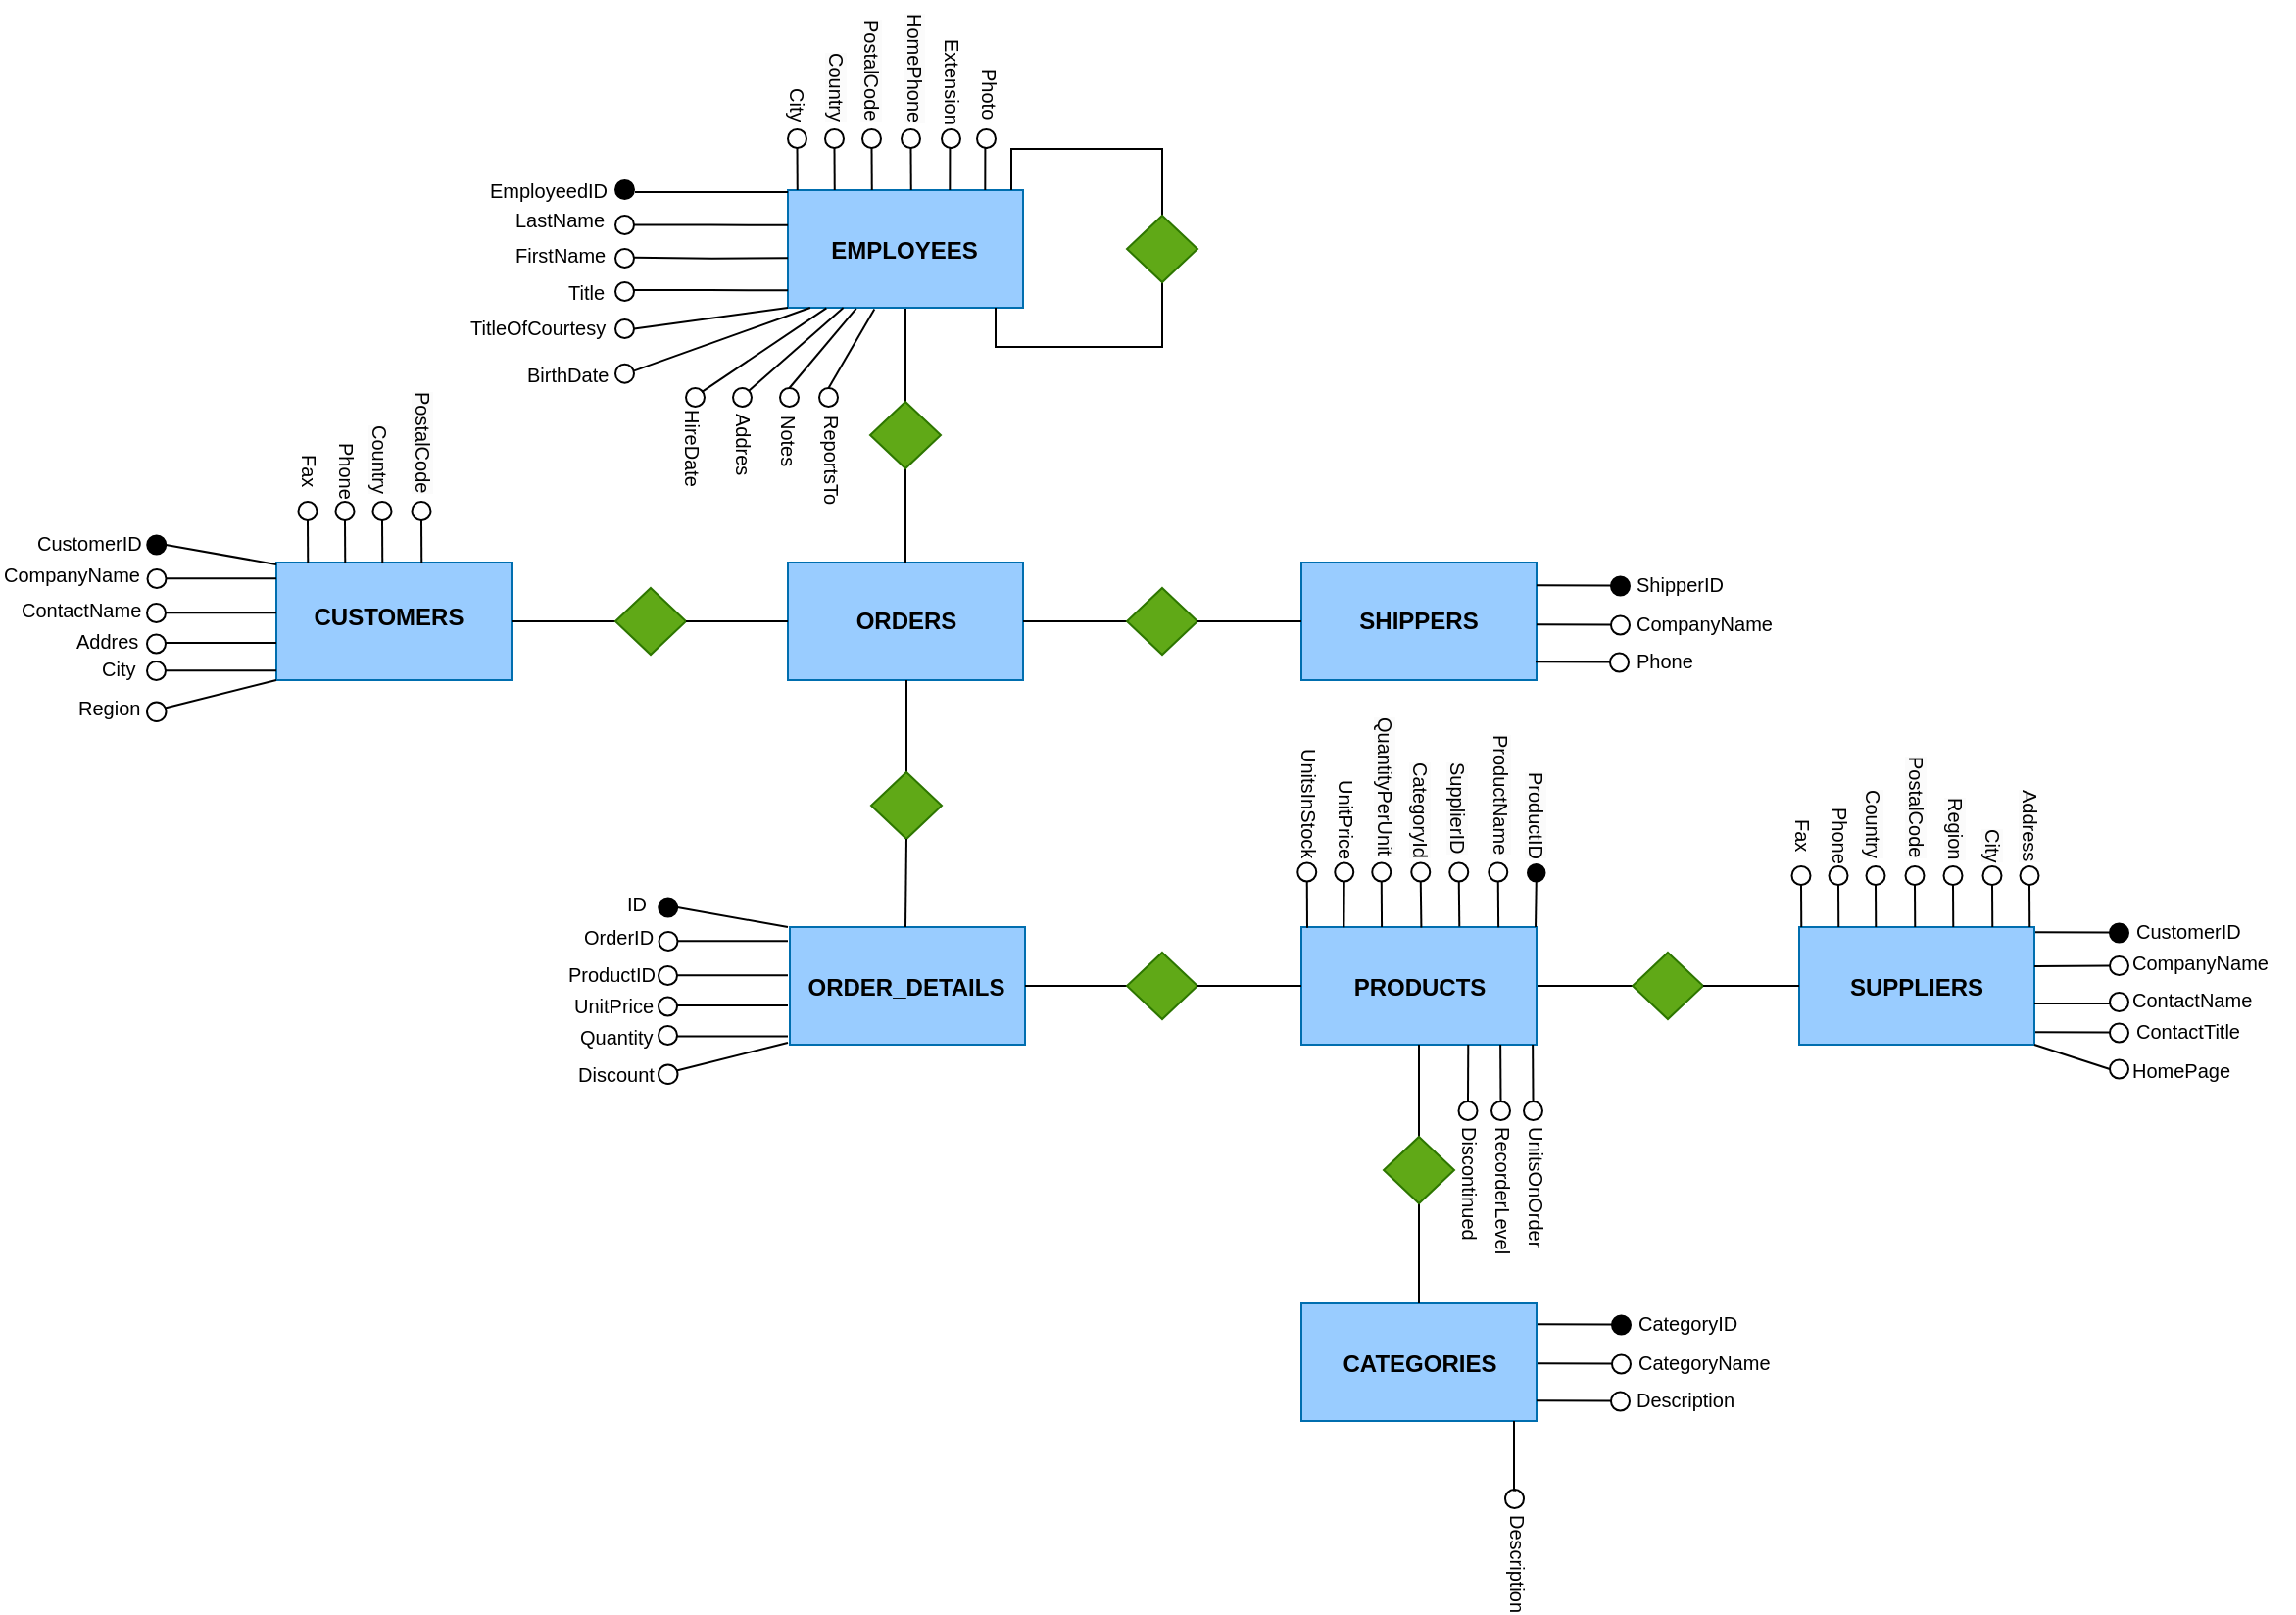 <mxfile version="26.1.3">
  <diagram name="Page-1" id="pQnD01qU-HlEuqFlN4Ag">
    <mxGraphModel dx="2570" dy="1796" grid="0" gridSize="10" guides="1" tooltips="1" connect="1" arrows="1" fold="1" page="1" pageScale="1" pageWidth="850" pageHeight="1100" math="0" shadow="0">
      <root>
        <mxCell id="0" />
        <mxCell id="1" parent="0" />
        <mxCell id="7YxMxe-Lc4dA9CEWsSv--2" value="" style="rounded=0;whiteSpace=wrap;html=1;fillColor=#99CCFF;fontColor=#ffffff;strokeColor=#006EAF;" parent="1" vertex="1">
          <mxGeometry x="17" y="243" width="120" height="60" as="geometry" />
        </mxCell>
        <mxCell id="7YxMxe-Lc4dA9CEWsSv--5" style="edgeStyle=orthogonalEdgeStyle;rounded=0;orthogonalLoop=1;jettySize=auto;html=1;exitX=1;exitY=0.5;exitDx=0;exitDy=0;entryX=0;entryY=0.5;entryDx=0;entryDy=0;endArrow=none;startFill=0;" parent="1" source="7YxMxe-Lc4dA9CEWsSv--2" target="7YxMxe-Lc4dA9CEWsSv--4" edge="1">
          <mxGeometry relative="1" as="geometry" />
        </mxCell>
        <mxCell id="7YxMxe-Lc4dA9CEWsSv--3" value="&lt;b&gt;CUSTOMERS&lt;/b&gt;" style="text;html=1;align=center;verticalAlign=middle;whiteSpace=wrap;rounded=0;" parent="1" vertex="1">
          <mxGeometry x="18" y="244" width="113" height="53" as="geometry" />
        </mxCell>
        <mxCell id="7YxMxe-Lc4dA9CEWsSv--4" value="" style="rhombus;whiteSpace=wrap;html=1;fillColor=#60a917;strokeColor=#2D7600;fontColor=#ffffff;" parent="1" vertex="1">
          <mxGeometry x="190" y="256" width="36" height="34" as="geometry" />
        </mxCell>
        <mxCell id="7YxMxe-Lc4dA9CEWsSv--6" value="" style="rounded=0;whiteSpace=wrap;html=1;fillColor=#99CCFF;fontColor=#ffffff;strokeColor=#006EAF;" parent="1" vertex="1">
          <mxGeometry x="278" y="243" width="120" height="60" as="geometry" />
        </mxCell>
        <mxCell id="7YxMxe-Lc4dA9CEWsSv--7" style="edgeStyle=orthogonalEdgeStyle;rounded=0;orthogonalLoop=1;jettySize=auto;html=1;entryX=0;entryY=0.5;entryDx=0;entryDy=0;endArrow=none;startFill=0;exitX=1;exitY=0.5;exitDx=0;exitDy=0;" parent="1" source="7YxMxe-Lc4dA9CEWsSv--6" target="7YxMxe-Lc4dA9CEWsSv--9" edge="1">
          <mxGeometry relative="1" as="geometry">
            <mxPoint x="472" y="389" as="sourcePoint" />
          </mxGeometry>
        </mxCell>
        <mxCell id="7YxMxe-Lc4dA9CEWsSv--22" style="edgeStyle=orthogonalEdgeStyle;rounded=0;orthogonalLoop=1;jettySize=auto;html=1;entryX=0.5;entryY=0;entryDx=0;entryDy=0;exitX=0.5;exitY=1;exitDx=0;exitDy=0;endArrow=none;startFill=0;" parent="1" edge="1">
          <mxGeometry relative="1" as="geometry">
            <mxPoint x="338.5" y="303" as="sourcePoint" />
            <mxPoint x="338.5" y="350" as="targetPoint" />
          </mxGeometry>
        </mxCell>
        <mxCell id="7YxMxe-Lc4dA9CEWsSv--8" value="&lt;b&gt;ORDERS&lt;/b&gt;" style="text;html=1;align=center;verticalAlign=middle;whiteSpace=wrap;rounded=0;" parent="1" vertex="1">
          <mxGeometry x="279" y="244" width="119" height="58" as="geometry" />
        </mxCell>
        <mxCell id="7YxMxe-Lc4dA9CEWsSv--9" value="" style="rhombus;whiteSpace=wrap;html=1;fillColor=#60a917;strokeColor=#2D7600;fontColor=#ffffff;" parent="1" vertex="1">
          <mxGeometry x="451" y="256" width="36" height="34" as="geometry" />
        </mxCell>
        <mxCell id="7YxMxe-Lc4dA9CEWsSv--11" style="edgeStyle=orthogonalEdgeStyle;rounded=0;orthogonalLoop=1;jettySize=auto;html=1;exitX=1;exitY=0.5;exitDx=0;exitDy=0;endArrow=none;startFill=0;strokeWidth=1;endSize=6;" parent="1" source="7YxMxe-Lc4dA9CEWsSv--4" edge="1">
          <mxGeometry relative="1" as="geometry">
            <mxPoint x="231" y="276" as="sourcePoint" />
            <mxPoint x="278" y="273" as="targetPoint" />
          </mxGeometry>
        </mxCell>
        <mxCell id="7YxMxe-Lc4dA9CEWsSv--12" value="" style="rounded=0;whiteSpace=wrap;html=1;fillColor=#99CCFF;fontColor=#ffffff;strokeColor=#006EAF;" parent="1" vertex="1">
          <mxGeometry x="540" y="243" width="120" height="60" as="geometry" />
        </mxCell>
        <mxCell id="7YxMxe-Lc4dA9CEWsSv--13" style="edgeStyle=orthogonalEdgeStyle;rounded=0;orthogonalLoop=1;jettySize=auto;html=1;exitX=1;exitY=0.5;exitDx=0;exitDy=0;endArrow=none;startFill=0;entryX=0;entryY=0.5;entryDx=0;entryDy=0;" parent="1" source="7YxMxe-Lc4dA9CEWsSv--9" target="7YxMxe-Lc4dA9CEWsSv--12" edge="1">
          <mxGeometry relative="1" as="geometry">
            <mxPoint x="497" y="321" as="targetPoint" />
          </mxGeometry>
        </mxCell>
        <mxCell id="7YxMxe-Lc4dA9CEWsSv--14" value="&lt;b&gt;SHIPPERS&lt;/b&gt;" style="text;html=1;align=center;verticalAlign=middle;whiteSpace=wrap;rounded=0;" parent="1" vertex="1">
          <mxGeometry x="539.5" y="244" width="120" height="58" as="geometry" />
        </mxCell>
        <mxCell id="7YxMxe-Lc4dA9CEWsSv--56" style="edgeStyle=orthogonalEdgeStyle;rounded=0;orthogonalLoop=1;jettySize=auto;html=1;exitX=0.5;exitY=1;exitDx=0;exitDy=0;entryX=0.5;entryY=0;entryDx=0;entryDy=0;endArrow=none;startFill=0;" parent="1" source="7YxMxe-Lc4dA9CEWsSv--15" target="7YxMxe-Lc4dA9CEWsSv--6" edge="1">
          <mxGeometry relative="1" as="geometry">
            <mxPoint x="318" y="195" as="sourcePoint" />
            <mxPoint x="318.5" y="244" as="targetPoint" />
            <Array as="points">
              <mxPoint x="338" y="226" />
              <mxPoint x="338" y="226" />
            </Array>
          </mxGeometry>
        </mxCell>
        <mxCell id="7YxMxe-Lc4dA9CEWsSv--57" style="edgeStyle=orthogonalEdgeStyle;rounded=0;orthogonalLoop=1;jettySize=auto;html=1;exitX=0.5;exitY=0;exitDx=0;exitDy=0;endArrow=none;startFill=0;entryX=0.5;entryY=1;entryDx=0;entryDy=0;" parent="1" source="7YxMxe-Lc4dA9CEWsSv--15" target="7YxMxe-Lc4dA9CEWsSv--52" edge="1">
          <mxGeometry relative="1" as="geometry">
            <mxPoint x="356" y="141" as="targetPoint" />
          </mxGeometry>
        </mxCell>
        <mxCell id="7YxMxe-Lc4dA9CEWsSv--15" value="" style="rhombus;whiteSpace=wrap;html=1;fillColor=#60a917;strokeColor=#2D7600;fontColor=#ffffff;" parent="1" vertex="1">
          <mxGeometry x="320" y="161" width="36" height="34" as="geometry" />
        </mxCell>
        <mxCell id="7YxMxe-Lc4dA9CEWsSv--17" value="" style="rounded=0;whiteSpace=wrap;html=1;fillColor=#99CCFF;fontColor=#ffffff;strokeColor=#006EAF;" parent="1" vertex="1">
          <mxGeometry x="279" y="429" width="120" height="60" as="geometry" />
        </mxCell>
        <mxCell id="7YxMxe-Lc4dA9CEWsSv--31" style="edgeStyle=orthogonalEdgeStyle;rounded=0;orthogonalLoop=1;jettySize=auto;html=1;exitX=1;exitY=0.5;exitDx=0;exitDy=0;entryX=0;entryY=0.5;entryDx=0;entryDy=0;endArrow=none;startFill=0;" parent="1" source="7YxMxe-Lc4dA9CEWsSv--17" target="7YxMxe-Lc4dA9CEWsSv--29" edge="1">
          <mxGeometry relative="1" as="geometry" />
        </mxCell>
        <mxCell id="7YxMxe-Lc4dA9CEWsSv--18" value="&lt;b&gt;ORDER_DETAILS&lt;/b&gt;" style="text;html=1;align=center;verticalAlign=middle;whiteSpace=wrap;rounded=0;" parent="1" vertex="1">
          <mxGeometry x="279" y="431" width="119" height="58" as="geometry" />
        </mxCell>
        <mxCell id="7YxMxe-Lc4dA9CEWsSv--20" value="" style="rhombus;whiteSpace=wrap;html=1;fillColor=#60a917;strokeColor=#2D7600;fontColor=#ffffff;" parent="1" vertex="1">
          <mxGeometry x="320.5" y="350" width="36" height="34" as="geometry" />
        </mxCell>
        <mxCell id="7YxMxe-Lc4dA9CEWsSv--49" style="edgeStyle=orthogonalEdgeStyle;rounded=0;orthogonalLoop=1;jettySize=auto;html=1;exitX=1;exitY=0.5;exitDx=0;exitDy=0;entryX=0;entryY=0.5;entryDx=0;entryDy=0;endArrow=none;startFill=0;" parent="1" source="7YxMxe-Lc4dA9CEWsSv--24" target="7YxMxe-Lc4dA9CEWsSv--40" edge="1">
          <mxGeometry relative="1" as="geometry" />
        </mxCell>
        <mxCell id="7YxMxe-Lc4dA9CEWsSv--24" value="" style="rounded=0;whiteSpace=wrap;html=1;fillColor=#99CCFF;fontColor=#ffffff;strokeColor=#006EAF;" parent="1" vertex="1">
          <mxGeometry x="540" y="429" width="120" height="60" as="geometry" />
        </mxCell>
        <mxCell id="7YxMxe-Lc4dA9CEWsSv--25" value="&lt;b&gt;PRODUCTS&lt;/b&gt;" style="text;html=1;align=center;verticalAlign=middle;whiteSpace=wrap;rounded=0;" parent="1" vertex="1">
          <mxGeometry x="544.5" y="431" width="111" height="58" as="geometry" />
        </mxCell>
        <mxCell id="7YxMxe-Lc4dA9CEWsSv--29" value="" style="rhombus;whiteSpace=wrap;html=1;fillColor=#60a917;strokeColor=#2D7600;fontColor=#ffffff;" parent="1" vertex="1">
          <mxGeometry x="451" y="442" width="36" height="34" as="geometry" />
        </mxCell>
        <mxCell id="7YxMxe-Lc4dA9CEWsSv--30" style="edgeStyle=orthogonalEdgeStyle;rounded=0;orthogonalLoop=1;jettySize=auto;html=1;exitX=1;exitY=0.5;exitDx=0;exitDy=0;endArrow=none;startFill=0;entryX=0;entryY=0.5;entryDx=0;entryDy=0;" parent="1" source="7YxMxe-Lc4dA9CEWsSv--29" edge="1">
          <mxGeometry relative="1" as="geometry">
            <mxPoint x="540" y="459" as="targetPoint" />
          </mxGeometry>
        </mxCell>
        <mxCell id="7YxMxe-Lc4dA9CEWsSv--32" value="" style="rounded=0;whiteSpace=wrap;html=1;fillColor=#99CCFF;fontColor=#ffffff;strokeColor=#006EAF;" parent="1" vertex="1">
          <mxGeometry x="540" y="621" width="120" height="60" as="geometry" />
        </mxCell>
        <mxCell id="7YxMxe-Lc4dA9CEWsSv--33" value="&lt;b&gt;CATEGORIES&lt;/b&gt;" style="text;html=1;align=center;verticalAlign=middle;whiteSpace=wrap;rounded=0;" parent="1" vertex="1">
          <mxGeometry x="540.5" y="623" width="119" height="58" as="geometry" />
        </mxCell>
        <mxCell id="7YxMxe-Lc4dA9CEWsSv--34" style="edgeStyle=orthogonalEdgeStyle;rounded=0;orthogonalLoop=1;jettySize=auto;html=1;entryX=0.5;entryY=0;entryDx=0;entryDy=0;exitX=0.5;exitY=1;exitDx=0;exitDy=0;endArrow=none;startFill=0;" parent="1" edge="1">
          <mxGeometry relative="1" as="geometry">
            <mxPoint x="600" y="489" as="sourcePoint" />
            <mxPoint x="600" y="536" as="targetPoint" />
          </mxGeometry>
        </mxCell>
        <mxCell id="7YxMxe-Lc4dA9CEWsSv--38" style="edgeStyle=orthogonalEdgeStyle;rounded=0;orthogonalLoop=1;jettySize=auto;html=1;exitX=0.5;exitY=1;exitDx=0;exitDy=0;entryX=0.5;entryY=0;entryDx=0;entryDy=0;endArrow=none;startFill=0;" parent="1" source="7YxMxe-Lc4dA9CEWsSv--35" target="7YxMxe-Lc4dA9CEWsSv--32" edge="1">
          <mxGeometry relative="1" as="geometry" />
        </mxCell>
        <mxCell id="7YxMxe-Lc4dA9CEWsSv--35" value="" style="rhombus;whiteSpace=wrap;html=1;fillColor=#60a917;strokeColor=#2D7600;fontColor=#ffffff;" parent="1" vertex="1">
          <mxGeometry x="582" y="536" width="36" height="34" as="geometry" />
        </mxCell>
        <mxCell id="7YxMxe-Lc4dA9CEWsSv--40" value="" style="rhombus;whiteSpace=wrap;html=1;fillColor=#60a917;strokeColor=#2D7600;fontColor=#ffffff;" parent="1" vertex="1">
          <mxGeometry x="709" y="442" width="36" height="34" as="geometry" />
        </mxCell>
        <mxCell id="7YxMxe-Lc4dA9CEWsSv--41" value="" style="rounded=0;whiteSpace=wrap;html=1;fillColor=#99CCFF;fontColor=#ffffff;strokeColor=#006EAF;" parent="1" vertex="1">
          <mxGeometry x="794" y="429" width="120" height="60" as="geometry" />
        </mxCell>
        <mxCell id="7YxMxe-Lc4dA9CEWsSv--43" value="&lt;b&gt;SUPPLIERS&lt;/b&gt;" style="text;html=1;align=center;verticalAlign=middle;whiteSpace=wrap;rounded=0;" parent="1" vertex="1">
          <mxGeometry x="794" y="431" width="120" height="58" as="geometry" />
        </mxCell>
        <mxCell id="7YxMxe-Lc4dA9CEWsSv--51" style="edgeStyle=orthogonalEdgeStyle;rounded=0;orthogonalLoop=1;jettySize=auto;html=1;endArrow=none;startFill=0;exitX=1;exitY=0.5;exitDx=0;exitDy=0;entryX=0;entryY=0.5;entryDx=0;entryDy=0;" parent="1" source="7YxMxe-Lc4dA9CEWsSv--40" target="7YxMxe-Lc4dA9CEWsSv--41" edge="1">
          <mxGeometry relative="1" as="geometry">
            <mxPoint x="752" y="460" as="sourcePoint" />
            <mxPoint x="763" y="429" as="targetPoint" />
          </mxGeometry>
        </mxCell>
        <mxCell id="7YxMxe-Lc4dA9CEWsSv--52" value="" style="rounded=0;whiteSpace=wrap;html=1;fillColor=#99CCFF;fontColor=#ffffff;strokeColor=#006EAF;" parent="1" vertex="1">
          <mxGeometry x="278" y="53" width="120" height="60" as="geometry" />
        </mxCell>
        <mxCell id="7YxMxe-Lc4dA9CEWsSv--53" value="&lt;b&gt;EMPLOYEES&lt;/b&gt;" style="text;html=1;align=center;verticalAlign=middle;whiteSpace=wrap;rounded=0;" parent="1" vertex="1">
          <mxGeometry x="278" y="54" width="119" height="59" as="geometry" />
        </mxCell>
        <mxCell id="7YxMxe-Lc4dA9CEWsSv--54" style="edgeStyle=orthogonalEdgeStyle;rounded=0;orthogonalLoop=1;jettySize=auto;html=1;entryX=0.5;entryY=0;entryDx=0;entryDy=0;endArrow=none;startFill=0;exitX=0.5;exitY=1;exitDx=0;exitDy=0;" parent="1" source="7YxMxe-Lc4dA9CEWsSv--20" edge="1">
          <mxGeometry relative="1" as="geometry">
            <mxPoint x="366" y="403" as="sourcePoint" />
            <mxPoint x="338" y="429" as="targetPoint" />
          </mxGeometry>
        </mxCell>
        <mxCell id="7YxMxe-Lc4dA9CEWsSv--59" style="edgeStyle=orthogonalEdgeStyle;rounded=0;orthogonalLoop=1;jettySize=auto;html=1;exitX=0.5;exitY=1;exitDx=0;exitDy=0;endArrow=none;startFill=0;" parent="1" source="7YxMxe-Lc4dA9CEWsSv--58" edge="1">
          <mxGeometry relative="1" as="geometry">
            <mxPoint x="384" y="113" as="targetPoint" />
            <Array as="points">
              <mxPoint x="469" y="133" />
              <mxPoint x="384" y="133" />
              <mxPoint x="384" y="113" />
            </Array>
          </mxGeometry>
        </mxCell>
        <mxCell id="7YxMxe-Lc4dA9CEWsSv--61" style="edgeStyle=orthogonalEdgeStyle;rounded=0;orthogonalLoop=1;jettySize=auto;html=1;exitX=0.5;exitY=0;exitDx=0;exitDy=0;endArrow=none;startFill=0;" parent="1" edge="1">
          <mxGeometry relative="1" as="geometry">
            <mxPoint x="469" y="66" as="sourcePoint" />
            <mxPoint x="392" y="53" as="targetPoint" />
            <Array as="points">
              <mxPoint x="469" y="32" />
              <mxPoint x="392" y="32" />
              <mxPoint x="392" y="53" />
            </Array>
          </mxGeometry>
        </mxCell>
        <mxCell id="7YxMxe-Lc4dA9CEWsSv--58" value="" style="rhombus;whiteSpace=wrap;html=1;fillColor=#60a917;strokeColor=#2D7600;fontColor=#ffffff;" parent="1" vertex="1">
          <mxGeometry x="451" y="66" width="36" height="34" as="geometry" />
        </mxCell>
        <mxCell id="pfHl_D0cqqhMRKBY-0s6-2" style="edgeStyle=orthogonalEdgeStyle;rounded=0;orthogonalLoop=1;jettySize=auto;html=1;exitX=1;exitY=0.5;exitDx=0;exitDy=0;endArrow=none;startFill=0;" parent="1" edge="1">
          <mxGeometry relative="1" as="geometry">
            <mxPoint x="698" y="255" as="targetPoint" />
            <mxPoint x="660" y="254.66" as="sourcePoint" />
          </mxGeometry>
        </mxCell>
        <mxCell id="pfHl_D0cqqhMRKBY-0s6-3" value="" style="ellipse;whiteSpace=wrap;html=1;aspect=fixed;fillStyle=auto;fillColor=#000000;" parent="1" vertex="1">
          <mxGeometry x="698" y="250.25" width="9.5" height="9.5" as="geometry" />
        </mxCell>
        <mxCell id="pfHl_D0cqqhMRKBY-0s6-4" value="&lt;font style=&quot;font-size: 10px;&quot;&gt;ShipperID&lt;/font&gt;" style="text;html=1;align=left;verticalAlign=middle;whiteSpace=wrap;rounded=0;" parent="1" vertex="1">
          <mxGeometry x="709" y="244" width="55" height="20" as="geometry" />
        </mxCell>
        <mxCell id="pfHl_D0cqqhMRKBY-0s6-7" style="edgeStyle=orthogonalEdgeStyle;rounded=0;orthogonalLoop=1;jettySize=auto;html=1;exitX=1;exitY=0.5;exitDx=0;exitDy=0;endArrow=none;startFill=0;" parent="1" edge="1">
          <mxGeometry relative="1" as="geometry">
            <mxPoint x="698" y="275" as="targetPoint" />
            <mxPoint x="660" y="274.66" as="sourcePoint" />
          </mxGeometry>
        </mxCell>
        <mxCell id="pfHl_D0cqqhMRKBY-0s6-8" value="" style="ellipse;whiteSpace=wrap;html=1;aspect=fixed;fillStyle=auto;fillColor=none;" parent="1" vertex="1">
          <mxGeometry x="698" y="270.25" width="9.5" height="9.5" as="geometry" />
        </mxCell>
        <mxCell id="pfHl_D0cqqhMRKBY-0s6-9" value="&lt;font style=&quot;font-size: 10px;&quot;&gt;CompanyName&lt;/font&gt;" style="text;html=1;align=left;verticalAlign=middle;whiteSpace=wrap;rounded=0;" parent="1" vertex="1">
          <mxGeometry x="709" y="264" width="83" height="20" as="geometry" />
        </mxCell>
        <mxCell id="pfHl_D0cqqhMRKBY-0s6-10" style="edgeStyle=orthogonalEdgeStyle;rounded=0;orthogonalLoop=1;jettySize=auto;html=1;exitX=1;exitY=0.5;exitDx=0;exitDy=0;endArrow=none;startFill=0;" parent="1" edge="1">
          <mxGeometry relative="1" as="geometry">
            <mxPoint x="697.5" y="294" as="targetPoint" />
            <mxPoint x="659.5" y="293.66" as="sourcePoint" />
          </mxGeometry>
        </mxCell>
        <mxCell id="pfHl_D0cqqhMRKBY-0s6-11" value="" style="ellipse;whiteSpace=wrap;html=1;aspect=fixed;fillStyle=auto;fillColor=none;" parent="1" vertex="1">
          <mxGeometry x="697.5" y="289.25" width="9.5" height="9.5" as="geometry" />
        </mxCell>
        <mxCell id="pfHl_D0cqqhMRKBY-0s6-12" value="&lt;font style=&quot;font-size: 10px;&quot;&gt;Phone&lt;/font&gt;" style="text;html=1;align=left;verticalAlign=middle;whiteSpace=wrap;rounded=0;" parent="1" vertex="1">
          <mxGeometry x="708.5" y="283" width="83" height="20" as="geometry" />
        </mxCell>
        <mxCell id="SrtwPpC1gsoqzBfQOtsC-4" style="edgeStyle=orthogonalEdgeStyle;rounded=0;orthogonalLoop=1;jettySize=auto;html=1;exitX=1;exitY=0.5;exitDx=0;exitDy=0;endArrow=none;startFill=0;" edge="1" parent="1">
          <mxGeometry relative="1" as="geometry">
            <mxPoint x="698.5" y="632" as="targetPoint" />
            <mxPoint x="660.5" y="631.66" as="sourcePoint" />
          </mxGeometry>
        </mxCell>
        <mxCell id="SrtwPpC1gsoqzBfQOtsC-5" value="" style="ellipse;whiteSpace=wrap;html=1;aspect=fixed;fillStyle=auto;fillColor=#000000;" vertex="1" parent="1">
          <mxGeometry x="698.5" y="627.25" width="9.5" height="9.5" as="geometry" />
        </mxCell>
        <mxCell id="SrtwPpC1gsoqzBfQOtsC-6" value="&lt;font style=&quot;font-size: 10px;&quot;&gt;CategoryID&lt;/font&gt;" style="text;html=1;align=left;verticalAlign=middle;whiteSpace=wrap;rounded=0;" vertex="1" parent="1">
          <mxGeometry x="709.5" y="621" width="55" height="20" as="geometry" />
        </mxCell>
        <mxCell id="SrtwPpC1gsoqzBfQOtsC-7" style="edgeStyle=orthogonalEdgeStyle;rounded=0;orthogonalLoop=1;jettySize=auto;html=1;exitX=1;exitY=0.5;exitDx=0;exitDy=0;endArrow=none;startFill=0;" edge="1" parent="1">
          <mxGeometry relative="1" as="geometry">
            <mxPoint x="698.5" y="652" as="targetPoint" />
            <mxPoint x="660.5" y="651.66" as="sourcePoint" />
          </mxGeometry>
        </mxCell>
        <mxCell id="SrtwPpC1gsoqzBfQOtsC-8" value="" style="ellipse;whiteSpace=wrap;html=1;aspect=fixed;fillStyle=auto;fillColor=none;" vertex="1" parent="1">
          <mxGeometry x="698.5" y="647.25" width="9.5" height="9.5" as="geometry" />
        </mxCell>
        <mxCell id="SrtwPpC1gsoqzBfQOtsC-9" value="&lt;font style=&quot;font-size: 10px;&quot;&gt;CategoryName&lt;/font&gt;" style="text;html=1;align=left;verticalAlign=middle;whiteSpace=wrap;rounded=0;" vertex="1" parent="1">
          <mxGeometry x="709.5" y="641" width="83" height="20" as="geometry" />
        </mxCell>
        <mxCell id="SrtwPpC1gsoqzBfQOtsC-10" style="edgeStyle=orthogonalEdgeStyle;rounded=0;orthogonalLoop=1;jettySize=auto;html=1;exitX=1;exitY=0.5;exitDx=0;exitDy=0;endArrow=none;startFill=0;" edge="1" parent="1">
          <mxGeometry relative="1" as="geometry">
            <mxPoint x="698" y="671" as="targetPoint" />
            <mxPoint x="660" y="670.66" as="sourcePoint" />
          </mxGeometry>
        </mxCell>
        <mxCell id="SrtwPpC1gsoqzBfQOtsC-11" value="" style="ellipse;whiteSpace=wrap;html=1;aspect=fixed;fillStyle=auto;fillColor=none;" vertex="1" parent="1">
          <mxGeometry x="698" y="666.25" width="9.5" height="9.5" as="geometry" />
        </mxCell>
        <mxCell id="SrtwPpC1gsoqzBfQOtsC-12" value="&lt;font style=&quot;font-size: 10px;&quot;&gt;Description&lt;/font&gt;" style="text;html=1;align=left;verticalAlign=middle;whiteSpace=wrap;rounded=0;" vertex="1" parent="1">
          <mxGeometry x="709" y="660" width="83" height="20" as="geometry" />
        </mxCell>
        <mxCell id="SrtwPpC1gsoqzBfQOtsC-21" value="" style="ellipse;whiteSpace=wrap;html=1;aspect=fixed;fillStyle=auto;fillColor=none;labelPosition=right;verticalLabelPosition=middle;align=left;verticalAlign=middle;textDirection=ltr;" vertex="1" parent="1">
          <mxGeometry x="644" y="716" width="9.5" height="9.5" as="geometry" />
        </mxCell>
        <mxCell id="SrtwPpC1gsoqzBfQOtsC-22" style="edgeStyle=orthogonalEdgeStyle;rounded=0;orthogonalLoop=1;jettySize=auto;html=1;exitX=1;exitY=0.5;exitDx=0;exitDy=0;endArrow=none;startFill=0;" edge="1" parent="1">
          <mxGeometry relative="1" as="geometry">
            <mxPoint x="649.5" y="716.34" as="targetPoint" />
            <mxPoint x="648.5" y="681.0" as="sourcePoint" />
            <Array as="points">
              <mxPoint x="648.5" y="716.34" />
            </Array>
          </mxGeometry>
        </mxCell>
        <mxCell id="SrtwPpC1gsoqzBfQOtsC-24" value="" style="ellipse;whiteSpace=wrap;html=1;aspect=fixed;fillStyle=auto;fillColor=#000000;" vertex="1" parent="1">
          <mxGeometry x="190" y="48" width="9.5" height="9.5" as="geometry" />
        </mxCell>
        <mxCell id="SrtwPpC1gsoqzBfQOtsC-25" value="&lt;font style=&quot;font-size: 10px;&quot;&gt;EmployeedID&lt;/font&gt;" style="text;html=1;align=left;verticalAlign=middle;whiteSpace=wrap;rounded=0;" vertex="1" parent="1">
          <mxGeometry x="124" y="42.75" width="55" height="20" as="geometry" />
        </mxCell>
        <mxCell id="SrtwPpC1gsoqzBfQOtsC-26" style="edgeStyle=orthogonalEdgeStyle;rounded=0;orthogonalLoop=1;jettySize=auto;html=1;exitX=1;exitY=0.5;exitDx=0;exitDy=0;endArrow=none;startFill=0;" edge="1" parent="1" source="SrtwPpC1gsoqzBfQOtsC-27">
          <mxGeometry relative="1" as="geometry">
            <mxPoint x="278" y="70.92" as="targetPoint" />
            <mxPoint x="240" y="70.58" as="sourcePoint" />
          </mxGeometry>
        </mxCell>
        <mxCell id="SrtwPpC1gsoqzBfQOtsC-27" value="" style="ellipse;whiteSpace=wrap;html=1;aspect=fixed;fillStyle=auto;fillColor=none;" vertex="1" parent="1">
          <mxGeometry x="190" y="66" width="9.5" height="9.5" as="geometry" />
        </mxCell>
        <mxCell id="SrtwPpC1gsoqzBfQOtsC-28" value="&lt;font style=&quot;font-size: 10px;&quot;&gt;LastName&lt;/font&gt;" style="text;html=1;align=left;verticalAlign=middle;whiteSpace=wrap;rounded=0;" vertex="1" parent="1">
          <mxGeometry x="137" y="57.5" width="53" height="20" as="geometry" />
        </mxCell>
        <mxCell id="SrtwPpC1gsoqzBfQOtsC-29" style="edgeStyle=orthogonalEdgeStyle;rounded=0;orthogonalLoop=1;jettySize=auto;html=1;exitX=1;exitY=0.5;exitDx=0;exitDy=0;endArrow=none;startFill=0;" edge="1" parent="1">
          <mxGeometry relative="1" as="geometry">
            <mxPoint x="278" y="87.58" as="targetPoint" />
            <mxPoint x="199.5" y="87.41" as="sourcePoint" />
          </mxGeometry>
        </mxCell>
        <mxCell id="SrtwPpC1gsoqzBfQOtsC-30" value="" style="ellipse;whiteSpace=wrap;html=1;aspect=fixed;fillStyle=auto;fillColor=none;" vertex="1" parent="1">
          <mxGeometry x="190" y="83" width="9.5" height="9.5" as="geometry" />
        </mxCell>
        <mxCell id="SrtwPpC1gsoqzBfQOtsC-31" value="&lt;font style=&quot;font-size: 10px;&quot;&gt;FirstName&lt;/font&gt;" style="text;html=1;align=left;verticalAlign=middle;whiteSpace=wrap;rounded=0;" vertex="1" parent="1">
          <mxGeometry x="137" y="75.5" width="36" height="20" as="geometry" />
        </mxCell>
        <mxCell id="SrtwPpC1gsoqzBfQOtsC-34" style="edgeStyle=orthogonalEdgeStyle;rounded=0;orthogonalLoop=1;jettySize=auto;html=1;exitX=1;exitY=0.5;exitDx=0;exitDy=0;endArrow=none;startFill=0;" edge="1" parent="1">
          <mxGeometry relative="1" as="geometry">
            <mxPoint x="278" y="104.17" as="targetPoint" />
            <mxPoint x="199.5" y="104" as="sourcePoint" />
            <Array as="points">
              <mxPoint x="238" y="104" />
            </Array>
          </mxGeometry>
        </mxCell>
        <mxCell id="SrtwPpC1gsoqzBfQOtsC-35" value="" style="ellipse;whiteSpace=wrap;html=1;aspect=fixed;fillStyle=auto;fillColor=none;" vertex="1" parent="1">
          <mxGeometry x="190" y="100" width="9.5" height="9.5" as="geometry" />
        </mxCell>
        <mxCell id="SrtwPpC1gsoqzBfQOtsC-36" style="rounded=0;orthogonalLoop=1;jettySize=auto;html=1;exitX=1;exitY=0.5;exitDx=0;exitDy=0;endArrow=none;startFill=0;entryX=0;entryY=1;entryDx=0;entryDy=0;" edge="1" parent="1" source="SrtwPpC1gsoqzBfQOtsC-37" target="7YxMxe-Lc4dA9CEWsSv--53">
          <mxGeometry relative="1" as="geometry">
            <mxPoint x="278" y="127.92" as="targetPoint" />
            <mxPoint x="240" y="127.58" as="sourcePoint" />
          </mxGeometry>
        </mxCell>
        <mxCell id="SrtwPpC1gsoqzBfQOtsC-37" value="" style="ellipse;whiteSpace=wrap;html=1;aspect=fixed;fillStyle=auto;fillColor=none;" vertex="1" parent="1">
          <mxGeometry x="190" y="119" width="9.5" height="9.5" as="geometry" />
        </mxCell>
        <mxCell id="SrtwPpC1gsoqzBfQOtsC-40" style="edgeStyle=orthogonalEdgeStyle;rounded=0;orthogonalLoop=1;jettySize=auto;html=1;endArrow=none;startFill=0;" edge="1" parent="1">
          <mxGeometry relative="1" as="geometry">
            <mxPoint x="278" y="54" as="targetPoint" />
            <mxPoint x="200" y="54" as="sourcePoint" />
          </mxGeometry>
        </mxCell>
        <mxCell id="SrtwPpC1gsoqzBfQOtsC-43" style="rounded=0;orthogonalLoop=1;jettySize=auto;html=1;endArrow=none;startFill=0;entryX=0.096;entryY=1.003;entryDx=0;entryDy=0;entryPerimeter=0;exitX=1;exitY=0;exitDx=0;exitDy=0;" edge="1" parent="1">
          <mxGeometry relative="1" as="geometry">
            <mxPoint x="289.424" y="112.997" as="targetPoint" />
            <mxPoint x="199.499" y="145.211" as="sourcePoint" />
          </mxGeometry>
        </mxCell>
        <mxCell id="SrtwPpC1gsoqzBfQOtsC-44" value="" style="ellipse;whiteSpace=wrap;html=1;aspect=fixed;fillStyle=auto;fillColor=none;" vertex="1" parent="1">
          <mxGeometry x="190" y="141.82" width="9.5" height="9.5" as="geometry" />
        </mxCell>
        <mxCell id="SrtwPpC1gsoqzBfQOtsC-45" style="rounded=0;orthogonalLoop=1;jettySize=auto;html=1;exitX=1;exitY=0.5;exitDx=0;exitDy=0;endArrow=none;startFill=0;entryX=0.164;entryY=1.003;entryDx=0;entryDy=0;entryPerimeter=0;" edge="1" parent="1" target="7YxMxe-Lc4dA9CEWsSv--52">
          <mxGeometry relative="1" as="geometry">
            <mxPoint x="304.968" y="112.998" as="targetPoint" />
            <mxPoint x="234.0" y="156.04" as="sourcePoint" />
          </mxGeometry>
        </mxCell>
        <mxCell id="SrtwPpC1gsoqzBfQOtsC-46" value="" style="ellipse;whiteSpace=wrap;html=1;aspect=fixed;fillStyle=auto;fillColor=none;" vertex="1" parent="1">
          <mxGeometry x="226" y="154" width="9.5" height="9.5" as="geometry" />
        </mxCell>
        <mxCell id="SrtwPpC1gsoqzBfQOtsC-47" style="rounded=0;orthogonalLoop=1;jettySize=auto;html=1;endArrow=none;startFill=0;entryX=0.238;entryY=1;entryDx=0;entryDy=0;entryPerimeter=0;exitX=1;exitY=0;exitDx=0;exitDy=0;" edge="1" parent="1" source="SrtwPpC1gsoqzBfQOtsC-48" target="7YxMxe-Lc4dA9CEWsSv--53">
          <mxGeometry relative="1" as="geometry">
            <mxPoint x="325.5" y="140.55" as="targetPoint" />
            <mxPoint x="284" y="159" as="sourcePoint" />
          </mxGeometry>
        </mxCell>
        <mxCell id="SrtwPpC1gsoqzBfQOtsC-48" value="" style="ellipse;whiteSpace=wrap;html=1;aspect=fixed;fillStyle=auto;fillColor=none;" vertex="1" parent="1">
          <mxGeometry x="250" y="154" width="9.5" height="9.5" as="geometry" />
        </mxCell>
        <mxCell id="SrtwPpC1gsoqzBfQOtsC-49" value="&lt;font style=&quot;font-size: 10px;&quot;&gt;Title&lt;/font&gt;" style="text;html=1;align=left;verticalAlign=middle;whiteSpace=wrap;rounded=0;" vertex="1" parent="1">
          <mxGeometry x="163.5" y="94.75" width="36" height="20" as="geometry" />
        </mxCell>
        <mxCell id="SrtwPpC1gsoqzBfQOtsC-50" value="&lt;span style=&quot;font-size: 10px;&quot;&gt;TitleOfCourtesy&lt;/span&gt;" style="text;whiteSpace=wrap;html=1;" vertex="1" parent="1">
          <mxGeometry x="114" y="109" width="47" height="10" as="geometry" />
        </mxCell>
        <mxCell id="SrtwPpC1gsoqzBfQOtsC-53" value="&lt;font style=&quot;font-size: 10px;&quot;&gt;BirthDate&lt;/font&gt;" style="text;html=1;align=left;verticalAlign=middle;whiteSpace=wrap;rounded=0;" vertex="1" parent="1">
          <mxGeometry x="143" y="136.57" width="36" height="20" as="geometry" />
        </mxCell>
        <mxCell id="SrtwPpC1gsoqzBfQOtsC-54" value="&lt;font style=&quot;font-size: 10px;&quot;&gt;HireDate&lt;/font&gt;" style="text;html=1;align=left;verticalAlign=middle;whiteSpace=wrap;rounded=0;textDirection=vertical-lr;" vertex="1" parent="1">
          <mxGeometry x="219" y="175" width="36" height="20" as="geometry" />
        </mxCell>
        <mxCell id="SrtwPpC1gsoqzBfQOtsC-55" value="&lt;font style=&quot;font-size: 10px;&quot;&gt;Addres&lt;/font&gt;" style="text;html=1;align=left;verticalAlign=middle;whiteSpace=wrap;rounded=0;textDirection=vertical-lr;" vertex="1" parent="1">
          <mxGeometry x="245" y="173" width="36" height="20" as="geometry" />
        </mxCell>
        <mxCell id="SrtwPpC1gsoqzBfQOtsC-56" style="edgeStyle=orthogonalEdgeStyle;rounded=0;orthogonalLoop=1;jettySize=auto;html=1;endArrow=none;startFill=0;exitX=0.5;exitY=1;exitDx=0;exitDy=0;" edge="1" parent="1" source="SrtwPpC1gsoqzBfQOtsC-57">
          <mxGeometry relative="1" as="geometry">
            <mxPoint x="282.88" y="53" as="targetPoint" />
            <mxPoint x="283" y="33" as="sourcePoint" />
            <Array as="points" />
          </mxGeometry>
        </mxCell>
        <mxCell id="SrtwPpC1gsoqzBfQOtsC-57" value="" style="ellipse;whiteSpace=wrap;html=1;aspect=fixed;fillStyle=auto;fillColor=none;" vertex="1" parent="1">
          <mxGeometry x="278" y="22.0" width="9.5" height="9.5" as="geometry" />
        </mxCell>
        <mxCell id="SrtwPpC1gsoqzBfQOtsC-60" value="&lt;font&gt;City&lt;/font&gt;" style="text;html=1;align=left;verticalAlign=middle;whiteSpace=wrap;rounded=0;textDirection=vertical-rl;fontSize=10;" vertex="1" parent="1">
          <mxGeometry x="274" width="28" height="20" as="geometry" />
        </mxCell>
        <mxCell id="SrtwPpC1gsoqzBfQOtsC-64" style="edgeStyle=orthogonalEdgeStyle;rounded=0;orthogonalLoop=1;jettySize=auto;html=1;endArrow=none;startFill=0;exitX=0.5;exitY=1;exitDx=0;exitDy=0;" edge="1" parent="1" source="SrtwPpC1gsoqzBfQOtsC-65">
          <mxGeometry relative="1" as="geometry">
            <mxPoint x="301.88" y="53" as="targetPoint" />
            <mxPoint x="302" y="33" as="sourcePoint" />
            <Array as="points" />
          </mxGeometry>
        </mxCell>
        <mxCell id="SrtwPpC1gsoqzBfQOtsC-65" value="" style="ellipse;whiteSpace=wrap;html=1;aspect=fixed;fillStyle=auto;fillColor=none;" vertex="1" parent="1">
          <mxGeometry x="297" y="22.0" width="9.5" height="9.5" as="geometry" />
        </mxCell>
        <mxCell id="SrtwPpC1gsoqzBfQOtsC-66" style="edgeStyle=orthogonalEdgeStyle;rounded=0;orthogonalLoop=1;jettySize=auto;html=1;endArrow=none;startFill=0;exitX=0.5;exitY=1;exitDx=0;exitDy=0;" edge="1" parent="1" source="SrtwPpC1gsoqzBfQOtsC-67">
          <mxGeometry relative="1" as="geometry">
            <mxPoint x="320.88" y="53" as="targetPoint" />
            <mxPoint x="321" y="33" as="sourcePoint" />
            <Array as="points" />
          </mxGeometry>
        </mxCell>
        <mxCell id="SrtwPpC1gsoqzBfQOtsC-67" value="" style="ellipse;whiteSpace=wrap;html=1;aspect=fixed;fillStyle=auto;fillColor=none;" vertex="1" parent="1">
          <mxGeometry x="316" y="22.0" width="9.5" height="9.5" as="geometry" />
        </mxCell>
        <mxCell id="SrtwPpC1gsoqzBfQOtsC-68" style="edgeStyle=orthogonalEdgeStyle;rounded=0;orthogonalLoop=1;jettySize=auto;html=1;endArrow=none;startFill=0;exitX=0.5;exitY=1;exitDx=0;exitDy=0;" edge="1" parent="1" source="SrtwPpC1gsoqzBfQOtsC-69">
          <mxGeometry relative="1" as="geometry">
            <mxPoint x="340.88" y="53" as="targetPoint" />
            <mxPoint x="341" y="33" as="sourcePoint" />
            <Array as="points" />
          </mxGeometry>
        </mxCell>
        <mxCell id="SrtwPpC1gsoqzBfQOtsC-69" value="" style="ellipse;whiteSpace=wrap;html=1;aspect=fixed;fillStyle=auto;fillColor=none;" vertex="1" parent="1">
          <mxGeometry x="336" y="22.0" width="9.5" height="9.5" as="geometry" />
        </mxCell>
        <mxCell id="SrtwPpC1gsoqzBfQOtsC-70" style="edgeStyle=orthogonalEdgeStyle;rounded=0;orthogonalLoop=1;jettySize=auto;html=1;endArrow=none;startFill=0;exitX=0.5;exitY=1;exitDx=0;exitDy=0;" edge="1" parent="1">
          <mxGeometry relative="1" as="geometry">
            <mxPoint x="360.66" y="53" as="targetPoint" />
            <mxPoint x="361.84" y="31.5" as="sourcePoint" />
            <Array as="points">
              <mxPoint x="360.59" y="32" />
            </Array>
          </mxGeometry>
        </mxCell>
        <mxCell id="SrtwPpC1gsoqzBfQOtsC-71" value="" style="ellipse;whiteSpace=wrap;html=1;aspect=fixed;fillStyle=auto;fillColor=none;" vertex="1" parent="1">
          <mxGeometry x="356.5" y="22.0" width="9.5" height="9.5" as="geometry" />
        </mxCell>
        <mxCell id="SrtwPpC1gsoqzBfQOtsC-72" value="&lt;span style=&quot;color: rgb(0, 0, 0); font-family: Helvetica; font-style: normal; font-variant-ligatures: normal; font-variant-caps: normal; font-weight: 400; letter-spacing: normal; orphans: 2; text-align: left; text-indent: 0px; text-transform: none; widows: 2; word-spacing: 0px; -webkit-text-stroke-width: 0px; white-space: normal; background-color: rgb(251, 251, 251); text-decoration-thickness: initial; text-decoration-style: initial; text-decoration-color: initial; float: none; display: inline !important;&quot;&gt;&lt;font&gt;Country&lt;/font&gt;&lt;/span&gt;" style="text;whiteSpace=wrap;html=1;fontSize=10;textDirection=vertical-rl;" vertex="1" parent="1">
          <mxGeometry x="294" y="-24" width="45" height="20" as="geometry" />
        </mxCell>
        <mxCell id="SrtwPpC1gsoqzBfQOtsC-73" value="&lt;span style=&quot;color: rgb(0, 0, 0); font-family: Helvetica; font-style: normal; font-variant-ligatures: normal; font-variant-caps: normal; font-weight: 400; letter-spacing: normal; orphans: 2; text-align: left; text-indent: 0px; text-transform: none; widows: 2; word-spacing: 0px; -webkit-text-stroke-width: 0px; white-space: normal; background-color: rgb(251, 251, 251); text-decoration-thickness: initial; text-decoration-style: initial; text-decoration-color: initial; float: none; display: inline !important;&quot;&gt;&lt;font&gt;PostalCode&lt;/font&gt;&lt;/span&gt;" style="text;whiteSpace=wrap;html=1;fontSize=10;textDirection=vertical-lr;" vertex="1" parent="1">
          <mxGeometry x="311.5" y="-41" width="45" height="20" as="geometry" />
        </mxCell>
        <mxCell id="SrtwPpC1gsoqzBfQOtsC-74" value="&lt;span style=&quot;color: rgb(0, 0, 0); font-family: Helvetica; font-style: normal; font-variant-ligatures: normal; font-variant-caps: normal; font-weight: 400; letter-spacing: normal; orphans: 2; text-align: left; text-indent: 0px; text-transform: none; widows: 2; word-spacing: 0px; -webkit-text-stroke-width: 0px; white-space: normal; background-color: rgb(251, 251, 251); text-decoration-thickness: initial; text-decoration-style: initial; text-decoration-color: initial; float: none; display: inline !important;&quot;&gt;&lt;font&gt;HomePhone&lt;/font&gt;&lt;/span&gt;" style="text;whiteSpace=wrap;html=1;fontSize=10;textDirection=vertical-lr;" vertex="1" parent="1">
          <mxGeometry x="334" y="-44" width="45" height="20" as="geometry" />
        </mxCell>
        <mxCell id="SrtwPpC1gsoqzBfQOtsC-75" value="&lt;span&gt;Extension&lt;/span&gt;" style="text;whiteSpace=wrap;html=1;textDirection=vertical-lr;fontSize=10;" vertex="1" parent="1">
          <mxGeometry x="353" y="-31" width="72" height="31" as="geometry" />
        </mxCell>
        <mxCell id="SrtwPpC1gsoqzBfQOtsC-78" value="&lt;font style=&quot;font-size: 10px;&quot;&gt;Description&lt;/font&gt;" style="text;html=1;align=left;verticalAlign=middle;whiteSpace=wrap;rounded=0;textDirection=vertical-lr;" vertex="1" parent="1">
          <mxGeometry x="640" y="744" width="83" height="20" as="geometry" />
        </mxCell>
        <mxCell id="SrtwPpC1gsoqzBfQOtsC-80" style="rounded=0;orthogonalLoop=1;jettySize=auto;html=1;exitX=0.5;exitY=0;exitDx=0;exitDy=0;endArrow=none;startFill=0;entryX=0.293;entryY=1.007;entryDx=0;entryDy=0;entryPerimeter=0;" edge="1" parent="1" source="SrtwPpC1gsoqzBfQOtsC-81" target="7YxMxe-Lc4dA9CEWsSv--53">
          <mxGeometry relative="1" as="geometry">
            <mxPoint x="353.968" y="112.998" as="targetPoint" />
            <mxPoint x="283.0" y="156.04" as="sourcePoint" />
          </mxGeometry>
        </mxCell>
        <mxCell id="SrtwPpC1gsoqzBfQOtsC-81" value="" style="ellipse;whiteSpace=wrap;html=1;aspect=fixed;fillStyle=auto;fillColor=none;" vertex="1" parent="1">
          <mxGeometry x="274" y="154" width="9.5" height="9.5" as="geometry" />
        </mxCell>
        <mxCell id="SrtwPpC1gsoqzBfQOtsC-82" style="rounded=0;orthogonalLoop=1;jettySize=auto;html=1;endArrow=none;startFill=0;entryX=0.371;entryY=1.012;entryDx=0;entryDy=0;entryPerimeter=0;exitX=0.5;exitY=0;exitDx=0;exitDy=0;" edge="1" parent="1" source="SrtwPpC1gsoqzBfQOtsC-83" target="7YxMxe-Lc4dA9CEWsSv--53">
          <mxGeometry relative="1" as="geometry">
            <mxPoint x="365" y="114" as="targetPoint" />
            <mxPoint x="333" y="159" as="sourcePoint" />
          </mxGeometry>
        </mxCell>
        <mxCell id="SrtwPpC1gsoqzBfQOtsC-83" value="" style="ellipse;whiteSpace=wrap;html=1;aspect=fixed;fillStyle=auto;fillColor=none;" vertex="1" parent="1">
          <mxGeometry x="294" y="154" width="9.5" height="9.5" as="geometry" />
        </mxCell>
        <mxCell id="SrtwPpC1gsoqzBfQOtsC-84" value="&lt;span style=&quot;font-size: 10px;&quot;&gt;Notes&lt;/span&gt;" style="text;html=1;align=left;verticalAlign=middle;whiteSpace=wrap;rounded=0;textDirection=vertical-lr;" vertex="1" parent="1">
          <mxGeometry x="267.5" y="171" width="36" height="20" as="geometry" />
        </mxCell>
        <mxCell id="SrtwPpC1gsoqzBfQOtsC-85" value="&lt;font style=&quot;font-size: 10px;&quot;&gt;ReportsTo&lt;/font&gt;" style="text;html=1;align=left;verticalAlign=middle;whiteSpace=wrap;rounded=0;textDirection=vertical-lr;" vertex="1" parent="1">
          <mxGeometry x="289.5" y="181" width="36" height="20" as="geometry" />
        </mxCell>
        <mxCell id="SrtwPpC1gsoqzBfQOtsC-88" style="edgeStyle=orthogonalEdgeStyle;rounded=0;orthogonalLoop=1;jettySize=auto;html=1;endArrow=none;startFill=0;exitX=0.5;exitY=1;exitDx=0;exitDy=0;" edge="1" parent="1">
          <mxGeometry relative="1" as="geometry">
            <mxPoint x="378.66" y="53" as="targetPoint" />
            <mxPoint x="379.84" y="31.5" as="sourcePoint" />
            <Array as="points">
              <mxPoint x="378.59" y="32" />
            </Array>
          </mxGeometry>
        </mxCell>
        <mxCell id="SrtwPpC1gsoqzBfQOtsC-89" value="" style="ellipse;whiteSpace=wrap;html=1;aspect=fixed;fillStyle=auto;fillColor=none;" vertex="1" parent="1">
          <mxGeometry x="374.5" y="22.0" width="9.5" height="9.5" as="geometry" />
        </mxCell>
        <mxCell id="SrtwPpC1gsoqzBfQOtsC-90" value="&lt;span&gt;Photo&lt;/span&gt;" style="text;whiteSpace=wrap;html=1;textDirection=vertical-lr;fontSize=10;" vertex="1" parent="1">
          <mxGeometry x="372" y="-16" width="27" height="36" as="geometry" />
        </mxCell>
        <mxCell id="SrtwPpC1gsoqzBfQOtsC-91" style="edgeStyle=orthogonalEdgeStyle;rounded=0;orthogonalLoop=1;jettySize=auto;html=1;exitX=1;exitY=0.5;exitDx=0;exitDy=0;endArrow=none;startFill=0;" edge="1" parent="1">
          <mxGeometry relative="1" as="geometry">
            <mxPoint x="952.5" y="432" as="targetPoint" />
            <mxPoint x="914.5" y="431.66" as="sourcePoint" />
          </mxGeometry>
        </mxCell>
        <mxCell id="SrtwPpC1gsoqzBfQOtsC-92" value="" style="ellipse;whiteSpace=wrap;html=1;aspect=fixed;fillStyle=auto;fillColor=#000000;" vertex="1" parent="1">
          <mxGeometry x="952.5" y="427.25" width="9.5" height="9.5" as="geometry" />
        </mxCell>
        <mxCell id="SrtwPpC1gsoqzBfQOtsC-93" value="&lt;font style=&quot;font-size: 10px;&quot;&gt;CustomerID&lt;/font&gt;" style="text;html=1;align=left;verticalAlign=middle;whiteSpace=wrap;rounded=0;" vertex="1" parent="1">
          <mxGeometry x="963.5" y="421" width="55" height="20" as="geometry" />
        </mxCell>
        <mxCell id="SrtwPpC1gsoqzBfQOtsC-94" style="edgeStyle=orthogonalEdgeStyle;rounded=0;orthogonalLoop=1;jettySize=auto;html=1;endArrow=none;startFill=0;entryX=0;entryY=0.5;entryDx=0;entryDy=0;" edge="1" parent="1" target="SrtwPpC1gsoqzBfQOtsC-95">
          <mxGeometry relative="1" as="geometry">
            <mxPoint x="952.5" y="452" as="targetPoint" />
            <mxPoint x="914" y="449" as="sourcePoint" />
            <Array as="points">
              <mxPoint x="915" y="449" />
            </Array>
          </mxGeometry>
        </mxCell>
        <mxCell id="SrtwPpC1gsoqzBfQOtsC-95" value="" style="ellipse;whiteSpace=wrap;html=1;aspect=fixed;fillStyle=auto;fillColor=none;" vertex="1" parent="1">
          <mxGeometry x="952.5" y="444" width="9.5" height="9.5" as="geometry" />
        </mxCell>
        <mxCell id="SrtwPpC1gsoqzBfQOtsC-96" value="&lt;font style=&quot;font-size: 10px;&quot;&gt;CompanyName&lt;/font&gt;" style="text;html=1;align=left;verticalAlign=middle;whiteSpace=wrap;rounded=0;" vertex="1" parent="1">
          <mxGeometry x="962" y="436.75" width="83" height="20" as="geometry" />
        </mxCell>
        <mxCell id="SrtwPpC1gsoqzBfQOtsC-97" style="edgeStyle=orthogonalEdgeStyle;rounded=0;orthogonalLoop=1;jettySize=auto;html=1;endArrow=none;startFill=0;entryX=0;entryY=0.5;entryDx=0;entryDy=0;" edge="1" parent="1" target="SrtwPpC1gsoqzBfQOtsC-98">
          <mxGeometry relative="1" as="geometry">
            <mxPoint x="952" y="471" as="targetPoint" />
            <mxPoint x="914" y="468" as="sourcePoint" />
            <Array as="points">
              <mxPoint x="914" y="468" />
              <mxPoint x="952" y="468" />
            </Array>
          </mxGeometry>
        </mxCell>
        <mxCell id="SrtwPpC1gsoqzBfQOtsC-98" value="" style="ellipse;whiteSpace=wrap;html=1;aspect=fixed;fillStyle=auto;fillColor=none;" vertex="1" parent="1">
          <mxGeometry x="952.5" y="462.5" width="9.5" height="9.5" as="geometry" />
        </mxCell>
        <mxCell id="SrtwPpC1gsoqzBfQOtsC-99" value="&lt;font style=&quot;font-size: 10px;&quot;&gt;ContactName&lt;/font&gt;" style="text;html=1;align=left;verticalAlign=middle;whiteSpace=wrap;rounded=0;" vertex="1" parent="1">
          <mxGeometry x="962" y="456" width="83" height="20" as="geometry" />
        </mxCell>
        <mxCell id="SrtwPpC1gsoqzBfQOtsC-103" style="edgeStyle=orthogonalEdgeStyle;rounded=0;orthogonalLoop=1;jettySize=auto;html=1;exitX=1;exitY=0.5;exitDx=0;exitDy=0;endArrow=none;startFill=0;" edge="1" parent="1">
          <mxGeometry relative="1" as="geometry">
            <mxPoint x="952.5" y="483" as="targetPoint" />
            <mxPoint x="914.5" y="482.66" as="sourcePoint" />
          </mxGeometry>
        </mxCell>
        <mxCell id="SrtwPpC1gsoqzBfQOtsC-104" value="" style="ellipse;whiteSpace=wrap;html=1;aspect=fixed;fillStyle=auto;fillColor=none;" vertex="1" parent="1">
          <mxGeometry x="952.5" y="478.25" width="9.5" height="9.5" as="geometry" />
        </mxCell>
        <mxCell id="SrtwPpC1gsoqzBfQOtsC-105" value="&lt;font style=&quot;font-size: 10px;&quot;&gt;ContactTitle&lt;/font&gt;" style="text;html=1;align=left;verticalAlign=middle;whiteSpace=wrap;rounded=0;" vertex="1" parent="1">
          <mxGeometry x="963.5" y="472" width="83" height="20" as="geometry" />
        </mxCell>
        <mxCell id="SrtwPpC1gsoqzBfQOtsC-127" value="&lt;span style=&quot;color: rgb(0, 0, 0); font-family: Helvetica; font-style: normal; font-variant-ligatures: normal; font-variant-caps: normal; font-weight: 400; letter-spacing: normal; orphans: 2; text-align: left; text-indent: 0px; text-transform: none; widows: 2; word-spacing: 0px; -webkit-text-stroke-width: 0px; white-space: normal; background-color: rgb(251, 251, 251); text-decoration-thickness: initial; text-decoration-style: initial; text-decoration-color: initial; float: none; display: inline !important;&quot;&gt;&lt;font&gt;Address&lt;/font&gt;&lt;/span&gt;" style="text;whiteSpace=wrap;html=1;fontSize=10;textDirection=vertical-rl;" vertex="1" parent="1">
          <mxGeometry x="903" y="352" width="45" height="20" as="geometry" />
        </mxCell>
        <mxCell id="SrtwPpC1gsoqzBfQOtsC-128" value="&lt;span style=&quot;color: rgb(0, 0, 0); font-family: Helvetica; font-style: normal; font-variant-ligatures: normal; font-variant-caps: normal; font-weight: 400; letter-spacing: normal; orphans: 2; text-align: left; text-indent: 0px; text-transform: none; widows: 2; word-spacing: 0px; -webkit-text-stroke-width: 0px; white-space: normal; background-color: rgb(251, 251, 251); text-decoration-thickness: initial; text-decoration-style: initial; text-decoration-color: initial; float: none; display: inline !important;&quot;&gt;&lt;font&gt;City&lt;/font&gt;&lt;/span&gt;" style="text;whiteSpace=wrap;html=1;fontSize=10;textDirection=vertical-rl;" vertex="1" parent="1">
          <mxGeometry x="884" y="372" width="45" height="20" as="geometry" />
        </mxCell>
        <mxCell id="SrtwPpC1gsoqzBfQOtsC-132" style="edgeStyle=orthogonalEdgeStyle;rounded=0;orthogonalLoop=1;jettySize=auto;html=1;endArrow=none;startFill=0;exitX=0.5;exitY=1;exitDx=0;exitDy=0;" edge="1" parent="1" source="SrtwPpC1gsoqzBfQOtsC-133">
          <mxGeometry relative="1" as="geometry">
            <mxPoint x="795.13" y="429" as="targetPoint" />
            <mxPoint x="795.25" y="409" as="sourcePoint" />
            <Array as="points" />
          </mxGeometry>
        </mxCell>
        <mxCell id="SrtwPpC1gsoqzBfQOtsC-133" value="" style="ellipse;whiteSpace=wrap;html=1;aspect=fixed;fillStyle=auto;fillColor=none;" vertex="1" parent="1">
          <mxGeometry x="790.25" y="398" width="9.5" height="9.5" as="geometry" />
        </mxCell>
        <mxCell id="SrtwPpC1gsoqzBfQOtsC-134" value="&lt;font&gt;Phone&lt;/font&gt;" style="text;html=1;align=left;verticalAlign=middle;whiteSpace=wrap;rounded=0;textDirection=vertical-rl;fontSize=10;" vertex="1" parent="1">
          <mxGeometry x="806" y="372" width="16" height="20" as="geometry" />
        </mxCell>
        <mxCell id="SrtwPpC1gsoqzBfQOtsC-135" style="edgeStyle=orthogonalEdgeStyle;rounded=0;orthogonalLoop=1;jettySize=auto;html=1;endArrow=none;startFill=0;exitX=0.5;exitY=1;exitDx=0;exitDy=0;" edge="1" parent="1" source="SrtwPpC1gsoqzBfQOtsC-136">
          <mxGeometry relative="1" as="geometry">
            <mxPoint x="814.13" y="429" as="targetPoint" />
            <mxPoint x="814.25" y="409" as="sourcePoint" />
            <Array as="points" />
          </mxGeometry>
        </mxCell>
        <mxCell id="SrtwPpC1gsoqzBfQOtsC-136" value="" style="ellipse;whiteSpace=wrap;html=1;aspect=fixed;fillStyle=auto;fillColor=none;" vertex="1" parent="1">
          <mxGeometry x="809.25" y="398" width="9.5" height="9.5" as="geometry" />
        </mxCell>
        <mxCell id="SrtwPpC1gsoqzBfQOtsC-137" style="edgeStyle=orthogonalEdgeStyle;rounded=0;orthogonalLoop=1;jettySize=auto;html=1;endArrow=none;startFill=0;exitX=0.5;exitY=1;exitDx=0;exitDy=0;" edge="1" parent="1" source="SrtwPpC1gsoqzBfQOtsC-138">
          <mxGeometry relative="1" as="geometry">
            <mxPoint x="833.13" y="429" as="targetPoint" />
            <mxPoint x="833.25" y="409" as="sourcePoint" />
            <Array as="points" />
          </mxGeometry>
        </mxCell>
        <mxCell id="SrtwPpC1gsoqzBfQOtsC-138" value="" style="ellipse;whiteSpace=wrap;html=1;aspect=fixed;fillStyle=auto;fillColor=none;" vertex="1" parent="1">
          <mxGeometry x="828.25" y="398" width="9.5" height="9.5" as="geometry" />
        </mxCell>
        <mxCell id="SrtwPpC1gsoqzBfQOtsC-139" style="edgeStyle=orthogonalEdgeStyle;rounded=0;orthogonalLoop=1;jettySize=auto;html=1;endArrow=none;startFill=0;exitX=0.5;exitY=1;exitDx=0;exitDy=0;" edge="1" parent="1" source="SrtwPpC1gsoqzBfQOtsC-140">
          <mxGeometry relative="1" as="geometry">
            <mxPoint x="853.13" y="429" as="targetPoint" />
            <mxPoint x="853.25" y="409" as="sourcePoint" />
            <Array as="points" />
          </mxGeometry>
        </mxCell>
        <mxCell id="SrtwPpC1gsoqzBfQOtsC-140" value="" style="ellipse;whiteSpace=wrap;html=1;aspect=fixed;fillStyle=auto;fillColor=none;" vertex="1" parent="1">
          <mxGeometry x="848.25" y="398" width="9.5" height="9.5" as="geometry" />
        </mxCell>
        <mxCell id="SrtwPpC1gsoqzBfQOtsC-141" value="&lt;span style=&quot;color: rgb(0, 0, 0); font-family: Helvetica; font-style: normal; font-variant-ligatures: normal; font-variant-caps: normal; font-weight: 400; letter-spacing: normal; orphans: 2; text-align: left; text-indent: 0px; text-transform: none; widows: 2; word-spacing: 0px; -webkit-text-stroke-width: 0px; white-space: normal; background-color: rgb(251, 251, 251); text-decoration-thickness: initial; text-decoration-style: initial; text-decoration-color: initial; float: none; display: inline !important;&quot;&gt;&lt;font&gt;Country&lt;/font&gt;&lt;/span&gt;" style="text;whiteSpace=wrap;html=1;fontSize=10;textDirection=vertical-rl;" vertex="1" parent="1">
          <mxGeometry x="822.75" y="352" width="45" height="20" as="geometry" />
        </mxCell>
        <mxCell id="SrtwPpC1gsoqzBfQOtsC-142" style="edgeStyle=orthogonalEdgeStyle;rounded=0;orthogonalLoop=1;jettySize=auto;html=1;endArrow=none;startFill=0;exitX=0.5;exitY=1;exitDx=0;exitDy=0;" edge="1" parent="1" source="SrtwPpC1gsoqzBfQOtsC-143">
          <mxGeometry relative="1" as="geometry">
            <mxPoint x="872.63" y="429" as="targetPoint" />
            <mxPoint x="872.75" y="409" as="sourcePoint" />
            <Array as="points" />
          </mxGeometry>
        </mxCell>
        <mxCell id="SrtwPpC1gsoqzBfQOtsC-143" value="" style="ellipse;whiteSpace=wrap;html=1;aspect=fixed;fillStyle=auto;fillColor=none;" vertex="1" parent="1">
          <mxGeometry x="867.75" y="398" width="9.5" height="9.5" as="geometry" />
        </mxCell>
        <mxCell id="SrtwPpC1gsoqzBfQOtsC-144" style="edgeStyle=orthogonalEdgeStyle;rounded=0;orthogonalLoop=1;jettySize=auto;html=1;endArrow=none;startFill=0;exitX=0.5;exitY=1;exitDx=0;exitDy=0;" edge="1" parent="1" source="SrtwPpC1gsoqzBfQOtsC-145">
          <mxGeometry relative="1" as="geometry">
            <mxPoint x="892.63" y="429" as="targetPoint" />
            <mxPoint x="892.75" y="409" as="sourcePoint" />
            <Array as="points" />
          </mxGeometry>
        </mxCell>
        <mxCell id="SrtwPpC1gsoqzBfQOtsC-145" value="" style="ellipse;whiteSpace=wrap;html=1;aspect=fixed;fillStyle=auto;fillColor=none;" vertex="1" parent="1">
          <mxGeometry x="887.75" y="398" width="9.5" height="9.5" as="geometry" />
        </mxCell>
        <mxCell id="SrtwPpC1gsoqzBfQOtsC-146" style="edgeStyle=orthogonalEdgeStyle;rounded=0;orthogonalLoop=1;jettySize=auto;html=1;endArrow=none;startFill=0;exitX=0.5;exitY=1;exitDx=0;exitDy=0;" edge="1" parent="1" source="SrtwPpC1gsoqzBfQOtsC-147">
          <mxGeometry relative="1" as="geometry">
            <mxPoint x="911.63" y="429" as="targetPoint" />
            <mxPoint x="911.75" y="409" as="sourcePoint" />
            <Array as="points" />
          </mxGeometry>
        </mxCell>
        <mxCell id="SrtwPpC1gsoqzBfQOtsC-147" value="" style="ellipse;whiteSpace=wrap;html=1;aspect=fixed;fillStyle=auto;fillColor=none;" vertex="1" parent="1">
          <mxGeometry x="906.75" y="398" width="9.5" height="9.5" as="geometry" />
        </mxCell>
        <mxCell id="SrtwPpC1gsoqzBfQOtsC-148" value="&lt;span style=&quot;color: rgb(0, 0, 0); font-family: Helvetica; font-style: normal; font-variant-ligatures: normal; font-variant-caps: normal; font-weight: 400; letter-spacing: normal; orphans: 2; text-align: left; text-indent: 0px; text-transform: none; widows: 2; word-spacing: 0px; -webkit-text-stroke-width: 0px; white-space: normal; background-color: rgb(251, 251, 251); text-decoration-thickness: initial; text-decoration-style: initial; text-decoration-color: initial; float: none; display: inline !important;&quot;&gt;&lt;font&gt;Region&lt;/font&gt;&lt;/span&gt;" style="text;whiteSpace=wrap;html=1;fontSize=10;textDirection=vertical-rl;" vertex="1" parent="1">
          <mxGeometry x="865.25" y="356" width="22.5" height="20" as="geometry" />
        </mxCell>
        <mxCell id="SrtwPpC1gsoqzBfQOtsC-149" value="&lt;span style=&quot;color: rgb(0, 0, 0); font-family: Helvetica; font-style: normal; font-variant-ligatures: normal; font-variant-caps: normal; font-weight: 400; letter-spacing: normal; orphans: 2; text-align: left; text-indent: 0px; text-transform: none; widows: 2; word-spacing: 0px; -webkit-text-stroke-width: 0px; white-space: normal; background-color: rgb(251, 251, 251); text-decoration-thickness: initial; text-decoration-style: initial; text-decoration-color: initial; float: none; display: inline !important;&quot;&gt;&lt;font&gt;PostalCode&lt;/font&gt;&lt;/span&gt;" style="text;whiteSpace=wrap;html=1;fontSize=10;textDirection=vertical-rl;" vertex="1" parent="1">
          <mxGeometry x="845.25" y="334.75" width="22.5" height="20" as="geometry" />
        </mxCell>
        <mxCell id="SrtwPpC1gsoqzBfQOtsC-150" value="&lt;font&gt;Fax&lt;/font&gt;" style="text;html=1;align=left;verticalAlign=middle;whiteSpace=wrap;rounded=0;textDirection=vertical-rl;fontSize=10;" vertex="1" parent="1">
          <mxGeometry x="787" y="372" width="16" height="20" as="geometry" />
        </mxCell>
        <mxCell id="SrtwPpC1gsoqzBfQOtsC-152" style="rounded=0;orthogonalLoop=1;jettySize=auto;html=1;exitX=1;exitY=1;exitDx=0;exitDy=0;endArrow=none;startFill=0;entryX=0;entryY=0.5;entryDx=0;entryDy=0;" edge="1" parent="1" source="7YxMxe-Lc4dA9CEWsSv--43" target="SrtwPpC1gsoqzBfQOtsC-153">
          <mxGeometry relative="1" as="geometry">
            <mxPoint x="941" y="513" as="targetPoint" />
            <mxPoint x="903" y="501.01" as="sourcePoint" />
          </mxGeometry>
        </mxCell>
        <mxCell id="SrtwPpC1gsoqzBfQOtsC-153" value="" style="ellipse;whiteSpace=wrap;html=1;aspect=fixed;fillStyle=auto;fillColor=none;" vertex="1" parent="1">
          <mxGeometry x="952.5" y="496.75" width="9.5" height="9.5" as="geometry" />
        </mxCell>
        <mxCell id="SrtwPpC1gsoqzBfQOtsC-154" value="&lt;font style=&quot;font-size: 10px;&quot;&gt;HomePage&lt;/font&gt;" style="text;html=1;align=left;verticalAlign=middle;whiteSpace=wrap;rounded=0;" vertex="1" parent="1">
          <mxGeometry x="962" y="492" width="83" height="20" as="geometry" />
        </mxCell>
        <mxCell id="SrtwPpC1gsoqzBfQOtsC-155" style="rounded=0;orthogonalLoop=1;jettySize=auto;html=1;exitX=1;exitY=0.5;exitDx=0;exitDy=0;endArrow=none;startFill=0;entryX=0;entryY=0;entryDx=0;entryDy=0;" edge="1" parent="1" source="SrtwPpC1gsoqzBfQOtsC-156">
          <mxGeometry relative="1" as="geometry">
            <mxPoint x="17" y="244" as="targetPoint" />
            <mxPoint x="-50.5" y="233.83" as="sourcePoint" />
          </mxGeometry>
        </mxCell>
        <mxCell id="SrtwPpC1gsoqzBfQOtsC-157" value="&lt;font style=&quot;font-size: 10px;&quot;&gt;CustomerID&lt;/font&gt;" style="text;html=1;align=left;verticalAlign=middle;whiteSpace=wrap;rounded=0;direction=east;" vertex="1" parent="1">
          <mxGeometry x="-107" y="223" width="55" height="20" as="geometry" />
        </mxCell>
        <mxCell id="SrtwPpC1gsoqzBfQOtsC-158" style="edgeStyle=orthogonalEdgeStyle;rounded=0;orthogonalLoop=1;jettySize=auto;html=1;endArrow=none;startFill=0;" edge="1" parent="1">
          <mxGeometry relative="1" as="geometry">
            <mxPoint x="-39.5" y="251.38" as="targetPoint" />
            <mxPoint x="17" y="251.13" as="sourcePoint" />
            <Array as="points">
              <mxPoint x="17" y="251.13" />
              <mxPoint x="-39" y="251.13" />
            </Array>
          </mxGeometry>
        </mxCell>
        <mxCell id="SrtwPpC1gsoqzBfQOtsC-159" value="" style="ellipse;whiteSpace=wrap;html=1;aspect=fixed;fillStyle=auto;fillColor=none;" vertex="1" parent="1">
          <mxGeometry x="-48.75" y="246.5" width="9.5" height="9.5" as="geometry" />
        </mxCell>
        <mxCell id="SrtwPpC1gsoqzBfQOtsC-160" value="&lt;font style=&quot;font-size: 10px;&quot;&gt;CompanyName&lt;/font&gt;" style="text;html=1;align=left;verticalAlign=middle;whiteSpace=wrap;rounded=0;" vertex="1" parent="1">
          <mxGeometry x="-124" y="238.75" width="75" height="20" as="geometry" />
        </mxCell>
        <mxCell id="SrtwPpC1gsoqzBfQOtsC-166" value="&lt;font style=&quot;font-size: 10px;&quot;&gt;ContactName&lt;/font&gt;" style="text;html=1;align=left;verticalAlign=middle;whiteSpace=wrap;rounded=0;" vertex="1" parent="1">
          <mxGeometry x="-115" y="257.38" width="60" height="20" as="geometry" />
        </mxCell>
        <mxCell id="SrtwPpC1gsoqzBfQOtsC-169" value="&lt;font style=&quot;font-size: 10px;&quot;&gt;Addres&lt;/font&gt;" style="text;html=1;align=left;verticalAlign=middle;whiteSpace=wrap;rounded=0;" vertex="1" parent="1">
          <mxGeometry x="-87" y="276.75" width="56" height="13.25" as="geometry" />
        </mxCell>
        <mxCell id="SrtwPpC1gsoqzBfQOtsC-170" style="edgeStyle=orthogonalEdgeStyle;rounded=0;orthogonalLoop=1;jettySize=auto;html=1;endArrow=none;startFill=0;" edge="1" parent="1">
          <mxGeometry relative="1" as="geometry">
            <mxPoint x="-39.5" y="268.87" as="targetPoint" />
            <mxPoint x="17" y="268.62" as="sourcePoint" />
            <Array as="points">
              <mxPoint x="17" y="268.62" />
              <mxPoint x="-39" y="268.62" />
            </Array>
          </mxGeometry>
        </mxCell>
        <mxCell id="SrtwPpC1gsoqzBfQOtsC-171" value="" style="ellipse;whiteSpace=wrap;html=1;aspect=fixed;fillStyle=auto;fillColor=none;" vertex="1" parent="1">
          <mxGeometry x="-49" y="264" width="9.5" height="9.5" as="geometry" />
        </mxCell>
        <mxCell id="SrtwPpC1gsoqzBfQOtsC-172" style="edgeStyle=orthogonalEdgeStyle;rounded=0;orthogonalLoop=1;jettySize=auto;html=1;endArrow=none;startFill=0;" edge="1" parent="1">
          <mxGeometry relative="1" as="geometry">
            <mxPoint x="-39.5" y="284.29" as="targetPoint" />
            <mxPoint x="17" y="284.04" as="sourcePoint" />
            <Array as="points">
              <mxPoint x="17" y="284.04" />
              <mxPoint x="-39" y="284.04" />
            </Array>
          </mxGeometry>
        </mxCell>
        <mxCell id="SrtwPpC1gsoqzBfQOtsC-173" value="" style="ellipse;whiteSpace=wrap;html=1;aspect=fixed;fillStyle=auto;fillColor=none;" vertex="1" parent="1">
          <mxGeometry x="-49" y="279.75" width="9.5" height="9.5" as="geometry" />
        </mxCell>
        <mxCell id="SrtwPpC1gsoqzBfQOtsC-174" style="edgeStyle=orthogonalEdgeStyle;rounded=0;orthogonalLoop=1;jettySize=auto;html=1;endArrow=none;startFill=0;" edge="1" parent="1">
          <mxGeometry relative="1" as="geometry">
            <mxPoint x="-39.5" y="298.37" as="targetPoint" />
            <mxPoint x="17" y="298.12" as="sourcePoint" />
            <Array as="points">
              <mxPoint x="17" y="298.12" />
              <mxPoint x="-39" y="298.12" />
            </Array>
          </mxGeometry>
        </mxCell>
        <mxCell id="SrtwPpC1gsoqzBfQOtsC-175" value="" style="ellipse;whiteSpace=wrap;html=1;aspect=fixed;fillStyle=auto;fillColor=none;" vertex="1" parent="1">
          <mxGeometry x="-49" y="293.5" width="9.5" height="9.5" as="geometry" />
        </mxCell>
        <mxCell id="SrtwPpC1gsoqzBfQOtsC-177" value="&lt;font style=&quot;font-size: 10px;&quot;&gt;City&lt;/font&gt;" style="text;html=1;align=left;verticalAlign=middle;whiteSpace=wrap;rounded=0;" vertex="1" parent="1">
          <mxGeometry x="-74" y="290.63" width="24" height="13.25" as="geometry" />
        </mxCell>
        <mxCell id="SrtwPpC1gsoqzBfQOtsC-178" style="rounded=0;orthogonalLoop=1;jettySize=auto;html=1;endArrow=none;startFill=0;entryX=0;entryY=1;entryDx=0;entryDy=0;exitX=0.947;exitY=0.312;exitDx=0;exitDy=0;exitPerimeter=0;" edge="1" parent="1" source="SrtwPpC1gsoqzBfQOtsC-181" target="7YxMxe-Lc4dA9CEWsSv--2">
          <mxGeometry relative="1" as="geometry">
            <mxPoint x="21.5" y="330" as="targetPoint" />
            <mxPoint x="-38" y="318" as="sourcePoint" />
          </mxGeometry>
        </mxCell>
        <mxCell id="SrtwPpC1gsoqzBfQOtsC-180" value="&lt;font style=&quot;font-size: 10px;&quot;&gt;Region&lt;/font&gt;" style="text;html=1;align=left;verticalAlign=middle;whiteSpace=wrap;rounded=0;direction=east;" vertex="1" parent="1">
          <mxGeometry x="-86.5" y="307" width="55" height="20" as="geometry" />
        </mxCell>
        <mxCell id="SrtwPpC1gsoqzBfQOtsC-181" value="" style="ellipse;whiteSpace=wrap;html=1;aspect=fixed;fillStyle=auto;fillColor=none;" vertex="1" parent="1">
          <mxGeometry x="-49" y="314.25" width="9.75" height="9.75" as="geometry" />
        </mxCell>
        <mxCell id="SrtwPpC1gsoqzBfQOtsC-156" value="" style="ellipse;whiteSpace=wrap;html=1;aspect=fixed;fillStyle=auto;fillColor=#000000;direction=east;" vertex="1" parent="1">
          <mxGeometry x="-48.88" y="229.25" width="9.5" height="9.5" as="geometry" />
        </mxCell>
        <mxCell id="SrtwPpC1gsoqzBfQOtsC-200" style="edgeStyle=orthogonalEdgeStyle;rounded=0;orthogonalLoop=1;jettySize=auto;html=1;endArrow=none;startFill=0;exitX=0.5;exitY=1;exitDx=0;exitDy=0;" edge="1" parent="1" source="SrtwPpC1gsoqzBfQOtsC-201">
          <mxGeometry relative="1" as="geometry">
            <mxPoint x="33.13" y="243" as="targetPoint" />
            <mxPoint x="33.25" y="223" as="sourcePoint" />
            <Array as="points" />
          </mxGeometry>
        </mxCell>
        <mxCell id="SrtwPpC1gsoqzBfQOtsC-201" value="" style="ellipse;whiteSpace=wrap;html=1;aspect=fixed;fillStyle=auto;fillColor=none;" vertex="1" parent="1">
          <mxGeometry x="28.25" y="212" width="9.5" height="9.5" as="geometry" />
        </mxCell>
        <mxCell id="SrtwPpC1gsoqzBfQOtsC-202" value="&lt;font&gt;Phone&lt;/font&gt;" style="text;html=1;align=left;verticalAlign=middle;whiteSpace=wrap;rounded=0;textDirection=vertical-rl;fontSize=10;" vertex="1" parent="1">
          <mxGeometry x="44.0" y="186" width="16" height="20" as="geometry" />
        </mxCell>
        <mxCell id="SrtwPpC1gsoqzBfQOtsC-203" style="edgeStyle=orthogonalEdgeStyle;rounded=0;orthogonalLoop=1;jettySize=auto;html=1;endArrow=none;startFill=0;exitX=0.5;exitY=1;exitDx=0;exitDy=0;" edge="1" parent="1" source="SrtwPpC1gsoqzBfQOtsC-204">
          <mxGeometry relative="1" as="geometry">
            <mxPoint x="52.13" y="243" as="targetPoint" />
            <mxPoint x="52.25" y="223" as="sourcePoint" />
            <Array as="points" />
          </mxGeometry>
        </mxCell>
        <mxCell id="SrtwPpC1gsoqzBfQOtsC-204" value="" style="ellipse;whiteSpace=wrap;html=1;aspect=fixed;fillStyle=auto;fillColor=none;" vertex="1" parent="1">
          <mxGeometry x="47.25" y="212" width="9.5" height="9.5" as="geometry" />
        </mxCell>
        <mxCell id="SrtwPpC1gsoqzBfQOtsC-205" style="edgeStyle=orthogonalEdgeStyle;rounded=0;orthogonalLoop=1;jettySize=auto;html=1;endArrow=none;startFill=0;exitX=0.5;exitY=1;exitDx=0;exitDy=0;" edge="1" parent="1" source="SrtwPpC1gsoqzBfQOtsC-206">
          <mxGeometry relative="1" as="geometry">
            <mxPoint x="71.13" y="243" as="targetPoint" />
            <mxPoint x="71.25" y="223" as="sourcePoint" />
            <Array as="points" />
          </mxGeometry>
        </mxCell>
        <mxCell id="SrtwPpC1gsoqzBfQOtsC-206" value="" style="ellipse;whiteSpace=wrap;html=1;aspect=fixed;fillStyle=auto;fillColor=none;" vertex="1" parent="1">
          <mxGeometry x="66.25" y="212" width="9.5" height="9.5" as="geometry" />
        </mxCell>
        <mxCell id="SrtwPpC1gsoqzBfQOtsC-207" style="edgeStyle=orthogonalEdgeStyle;rounded=0;orthogonalLoop=1;jettySize=auto;html=1;endArrow=none;startFill=0;exitX=0.5;exitY=1;exitDx=0;exitDy=0;" edge="1" parent="1" source="SrtwPpC1gsoqzBfQOtsC-208">
          <mxGeometry relative="1" as="geometry">
            <mxPoint x="91.13" y="243" as="targetPoint" />
            <mxPoint x="91.25" y="223" as="sourcePoint" />
            <Array as="points" />
          </mxGeometry>
        </mxCell>
        <mxCell id="SrtwPpC1gsoqzBfQOtsC-208" value="" style="ellipse;whiteSpace=wrap;html=1;aspect=fixed;fillStyle=auto;fillColor=none;" vertex="1" parent="1">
          <mxGeometry x="86.25" y="212" width="9.5" height="9.5" as="geometry" />
        </mxCell>
        <mxCell id="SrtwPpC1gsoqzBfQOtsC-209" value="&lt;span style=&quot;color: rgb(0, 0, 0); font-family: Helvetica; font-style: normal; font-variant-ligatures: normal; font-variant-caps: normal; font-weight: 400; letter-spacing: normal; orphans: 2; text-align: left; text-indent: 0px; text-transform: none; widows: 2; word-spacing: 0px; -webkit-text-stroke-width: 0px; white-space: normal; background-color: rgb(251, 251, 251); text-decoration-thickness: initial; text-decoration-style: initial; text-decoration-color: initial; float: none; display: inline !important;&quot;&gt;&lt;font&gt;Country&lt;/font&gt;&lt;/span&gt;" style="text;whiteSpace=wrap;html=1;fontSize=10;textDirection=vertical-rl;" vertex="1" parent="1">
          <mxGeometry x="60.75" y="166" width="45" height="20" as="geometry" />
        </mxCell>
        <mxCell id="SrtwPpC1gsoqzBfQOtsC-212" value="&lt;span style=&quot;color: rgb(0, 0, 0); font-family: Helvetica; font-style: normal; font-variant-ligatures: normal; font-variant-caps: normal; font-weight: 400; letter-spacing: normal; orphans: 2; text-align: left; text-indent: 0px; text-transform: none; widows: 2; word-spacing: 0px; -webkit-text-stroke-width: 0px; white-space: normal; background-color: rgb(251, 251, 251); text-decoration-thickness: initial; text-decoration-style: initial; text-decoration-color: initial; float: none; display: inline !important;&quot;&gt;&lt;font&gt;PostalCode&lt;/font&gt;&lt;/span&gt;" style="text;whiteSpace=wrap;html=1;fontSize=10;textDirection=vertical-rl;" vertex="1" parent="1">
          <mxGeometry x="83.25" y="148.75" width="22.5" height="20" as="geometry" />
        </mxCell>
        <mxCell id="SrtwPpC1gsoqzBfQOtsC-213" value="&lt;font&gt;Fax&lt;/font&gt;" style="text;html=1;align=left;verticalAlign=middle;whiteSpace=wrap;rounded=0;textDirection=vertical-rl;fontSize=10;" vertex="1" parent="1">
          <mxGeometry x="25.0" y="186" width="16" height="20" as="geometry" />
        </mxCell>
        <mxCell id="SrtwPpC1gsoqzBfQOtsC-234" style="edgeStyle=orthogonalEdgeStyle;rounded=0;orthogonalLoop=1;jettySize=auto;html=1;endArrow=none;startFill=0;exitX=0.5;exitY=1;exitDx=0;exitDy=0;entryX=0.025;entryY=0.006;entryDx=0;entryDy=0;entryPerimeter=0;" edge="1" parent="1" source="SrtwPpC1gsoqzBfQOtsC-235" target="7YxMxe-Lc4dA9CEWsSv--24">
          <mxGeometry relative="1" as="geometry">
            <mxPoint x="543.01" y="427.25" as="targetPoint" />
            <mxPoint x="543.13" y="407.25" as="sourcePoint" />
            <Array as="points" />
          </mxGeometry>
        </mxCell>
        <mxCell id="SrtwPpC1gsoqzBfQOtsC-235" value="" style="ellipse;whiteSpace=wrap;html=1;aspect=fixed;fillStyle=auto;fillColor=none;" vertex="1" parent="1">
          <mxGeometry x="538.13" y="396.25" width="9.5" height="9.5" as="geometry" />
        </mxCell>
        <mxCell id="SrtwPpC1gsoqzBfQOtsC-236" value="&lt;font&gt;UnitPrice&lt;/font&gt;" style="text;html=1;align=left;verticalAlign=middle;whiteSpace=wrap;rounded=0;textDirection=vertical-rl;fontSize=10;" vertex="1" parent="1">
          <mxGeometry x="553.88" y="363.75" width="16" height="20.25" as="geometry" />
        </mxCell>
        <mxCell id="SrtwPpC1gsoqzBfQOtsC-237" style="edgeStyle=orthogonalEdgeStyle;rounded=0;orthogonalLoop=1;jettySize=auto;html=1;endArrow=none;startFill=0;exitX=0.5;exitY=1;exitDx=0;exitDy=0;entryX=0.181;entryY=0.002;entryDx=0;entryDy=0;entryPerimeter=0;" edge="1" parent="1" source="SrtwPpC1gsoqzBfQOtsC-238" target="7YxMxe-Lc4dA9CEWsSv--24">
          <mxGeometry relative="1" as="geometry">
            <mxPoint x="562.01" y="427.25" as="targetPoint" />
            <mxPoint x="562.13" y="407.25" as="sourcePoint" />
            <Array as="points" />
          </mxGeometry>
        </mxCell>
        <mxCell id="SrtwPpC1gsoqzBfQOtsC-238" value="" style="ellipse;whiteSpace=wrap;html=1;aspect=fixed;fillStyle=auto;fillColor=none;" vertex="1" parent="1">
          <mxGeometry x="557.13" y="396.25" width="9.5" height="9.5" as="geometry" />
        </mxCell>
        <mxCell id="SrtwPpC1gsoqzBfQOtsC-239" style="edgeStyle=orthogonalEdgeStyle;rounded=0;orthogonalLoop=1;jettySize=auto;html=1;endArrow=none;startFill=0;exitX=0.5;exitY=1;exitDx=0;exitDy=0;entryX=0.342;entryY=0;entryDx=0;entryDy=0;entryPerimeter=0;" edge="1" parent="1" source="SrtwPpC1gsoqzBfQOtsC-240" target="7YxMxe-Lc4dA9CEWsSv--24">
          <mxGeometry relative="1" as="geometry">
            <mxPoint x="581.01" y="427.25" as="targetPoint" />
            <mxPoint x="581.13" y="407.25" as="sourcePoint" />
            <Array as="points" />
          </mxGeometry>
        </mxCell>
        <mxCell id="SrtwPpC1gsoqzBfQOtsC-240" value="" style="ellipse;whiteSpace=wrap;html=1;aspect=fixed;fillStyle=auto;fillColor=none;" vertex="1" parent="1">
          <mxGeometry x="576.13" y="396.25" width="9.5" height="9.5" as="geometry" />
        </mxCell>
        <mxCell id="SrtwPpC1gsoqzBfQOtsC-241" style="edgeStyle=orthogonalEdgeStyle;rounded=0;orthogonalLoop=1;jettySize=auto;html=1;endArrow=none;startFill=0;exitX=0.5;exitY=1;exitDx=0;exitDy=0;entryX=0.51;entryY=0.005;entryDx=0;entryDy=0;entryPerimeter=0;" edge="1" parent="1" source="SrtwPpC1gsoqzBfQOtsC-242" target="7YxMxe-Lc4dA9CEWsSv--24">
          <mxGeometry relative="1" as="geometry">
            <mxPoint x="601.01" y="427.25" as="targetPoint" />
            <mxPoint x="601.13" y="407.25" as="sourcePoint" />
            <Array as="points" />
          </mxGeometry>
        </mxCell>
        <mxCell id="SrtwPpC1gsoqzBfQOtsC-242" value="" style="ellipse;whiteSpace=wrap;html=1;aspect=fixed;fillStyle=auto;fillColor=none;" vertex="1" parent="1">
          <mxGeometry x="596.13" y="396.25" width="9.5" height="9.5" as="geometry" />
        </mxCell>
        <mxCell id="SrtwPpC1gsoqzBfQOtsC-243" value="&lt;span style=&quot;color: rgb(0, 0, 0); font-family: Helvetica; font-style: normal; font-variant-ligatures: normal; font-variant-caps: normal; font-weight: 400; letter-spacing: normal; orphans: 2; text-align: left; text-indent: 0px; text-transform: none; widows: 2; word-spacing: 0px; -webkit-text-stroke-width: 0px; white-space: normal; background-color: rgb(251, 251, 251); text-decoration-thickness: initial; text-decoration-style: initial; text-decoration-color: initial; float: none; display: inline !important;&quot;&gt;&lt;font&gt;QuantityPerUnit&lt;/font&gt;&lt;/span&gt;" style="text;whiteSpace=wrap;html=1;fontSize=10;textDirection=vertical-rl;" vertex="1" parent="1">
          <mxGeometry x="573.7" y="314.75" width="14.37" height="20" as="geometry" />
        </mxCell>
        <mxCell id="SrtwPpC1gsoqzBfQOtsC-244" style="edgeStyle=orthogonalEdgeStyle;rounded=0;orthogonalLoop=1;jettySize=auto;html=1;endArrow=none;startFill=0;exitX=0.5;exitY=1;exitDx=0;exitDy=0;entryX=0.672;entryY=-0.004;entryDx=0;entryDy=0;entryPerimeter=0;" edge="1" parent="1" source="SrtwPpC1gsoqzBfQOtsC-245" target="7YxMxe-Lc4dA9CEWsSv--24">
          <mxGeometry relative="1" as="geometry">
            <mxPoint x="620.51" y="427.25" as="targetPoint" />
            <mxPoint x="620.63" y="407.25" as="sourcePoint" />
            <Array as="points" />
          </mxGeometry>
        </mxCell>
        <mxCell id="SrtwPpC1gsoqzBfQOtsC-245" value="" style="ellipse;whiteSpace=wrap;html=1;aspect=fixed;fillStyle=auto;fillColor=none;" vertex="1" parent="1">
          <mxGeometry x="615.63" y="396.25" width="9.5" height="9.5" as="geometry" />
        </mxCell>
        <mxCell id="SrtwPpC1gsoqzBfQOtsC-246" style="edgeStyle=orthogonalEdgeStyle;rounded=0;orthogonalLoop=1;jettySize=auto;html=1;endArrow=none;startFill=0;exitX=0.5;exitY=1;exitDx=0;exitDy=0;entryX=0.838;entryY=0.002;entryDx=0;entryDy=0;entryPerimeter=0;" edge="1" parent="1" source="SrtwPpC1gsoqzBfQOtsC-247" target="7YxMxe-Lc4dA9CEWsSv--24">
          <mxGeometry relative="1" as="geometry">
            <mxPoint x="640.51" y="427.25" as="targetPoint" />
            <mxPoint x="640.63" y="407.25" as="sourcePoint" />
            <Array as="points" />
          </mxGeometry>
        </mxCell>
        <mxCell id="SrtwPpC1gsoqzBfQOtsC-247" value="" style="ellipse;whiteSpace=wrap;html=1;aspect=fixed;fillStyle=auto;fillColor=none;" vertex="1" parent="1">
          <mxGeometry x="635.63" y="396.25" width="9.5" height="9.5" as="geometry" />
        </mxCell>
        <mxCell id="SrtwPpC1gsoqzBfQOtsC-248" style="edgeStyle=orthogonalEdgeStyle;rounded=0;orthogonalLoop=1;jettySize=auto;html=1;endArrow=none;startFill=0;exitX=0.5;exitY=1;exitDx=0;exitDy=0;entryX=0.996;entryY=0;entryDx=0;entryDy=0;entryPerimeter=0;" edge="1" parent="1" source="SrtwPpC1gsoqzBfQOtsC-252" target="7YxMxe-Lc4dA9CEWsSv--24">
          <mxGeometry relative="1" as="geometry">
            <mxPoint x="659.51" y="427.25" as="targetPoint" />
            <mxPoint x="659.38" y="405.75" as="sourcePoint" />
            <Array as="points" />
          </mxGeometry>
        </mxCell>
        <mxCell id="SrtwPpC1gsoqzBfQOtsC-250" value="&lt;span style=&quot;color: rgb(0, 0, 0); font-family: Helvetica; font-style: normal; font-variant-ligatures: normal; font-variant-caps: normal; font-weight: 400; letter-spacing: normal; orphans: 2; text-align: left; text-indent: 0px; text-transform: none; widows: 2; word-spacing: 0px; -webkit-text-stroke-width: 0px; white-space: normal; background-color: rgb(251, 251, 251); text-decoration-thickness: initial; text-decoration-style: initial; text-decoration-color: initial; float: none; display: inline !important;&quot;&gt;&lt;font&gt;SupplierID&lt;/font&gt;&lt;/span&gt;" style="text;whiteSpace=wrap;html=1;fontSize=10;textDirection=vertical-rl;" vertex="1" parent="1">
          <mxGeometry x="610.5" y="338" width="22.5" height="20" as="geometry" />
        </mxCell>
        <mxCell id="SrtwPpC1gsoqzBfQOtsC-251" value="UnitsInStock" style="text;html=1;align=left;verticalAlign=middle;whiteSpace=wrap;rounded=0;textDirection=vertical-rl;fontSize=10;" vertex="1" parent="1">
          <mxGeometry x="534.88" y="356" width="16" height="20" as="geometry" />
        </mxCell>
        <mxCell id="SrtwPpC1gsoqzBfQOtsC-252" value="" style="ellipse;whiteSpace=wrap;html=1;aspect=fixed;fillStyle=auto;fillColor=#000000;" vertex="1" parent="1">
          <mxGeometry x="655.5" y="397" width="8.75" height="8.75" as="geometry" />
        </mxCell>
        <mxCell id="SrtwPpC1gsoqzBfQOtsC-253" value="&lt;span style=&quot;color: rgb(0, 0, 0); font-family: Helvetica; font-style: normal; font-variant-ligatures: normal; font-variant-caps: normal; font-weight: 400; letter-spacing: normal; orphans: 2; text-align: left; text-indent: 0px; text-transform: none; widows: 2; word-spacing: 0px; -webkit-text-stroke-width: 0px; white-space: normal; background-color: rgb(251, 251, 251); text-decoration-thickness: initial; text-decoration-style: initial; text-decoration-color: initial; float: none; display: inline !important;&quot;&gt;&lt;font&gt;ProductID&lt;/font&gt;&lt;/span&gt;" style="text;whiteSpace=wrap;html=1;fontSize=10;textDirection=vertical-rl;" vertex="1" parent="1">
          <mxGeometry x="651" y="343" width="22.5" height="20" as="geometry" />
        </mxCell>
        <mxCell id="SrtwPpC1gsoqzBfQOtsC-254" value="&lt;span style=&quot;color: rgb(0, 0, 0); font-family: Helvetica; font-style: normal; font-variant-ligatures: normal; font-variant-caps: normal; font-weight: 400; letter-spacing: normal; orphans: 2; text-align: left; text-indent: 0px; text-transform: none; widows: 2; word-spacing: 0px; -webkit-text-stroke-width: 0px; white-space: normal; background-color: rgb(251, 251, 251); text-decoration-thickness: initial; text-decoration-style: initial; text-decoration-color: initial; float: none; display: inline !important;&quot;&gt;&lt;font&gt;ProductName&lt;/font&gt;&lt;/span&gt;" style="text;whiteSpace=wrap;html=1;fontSize=10;textDirection=vertical-rl;" vertex="1" parent="1">
          <mxGeometry x="633" y="324" width="22.5" height="20" as="geometry" />
        </mxCell>
        <mxCell id="SrtwPpC1gsoqzBfQOtsC-255" value="&lt;span style=&quot;color: rgb(0, 0, 0); font-family: Helvetica; font-style: normal; font-variant-ligatures: normal; font-variant-caps: normal; font-weight: 400; letter-spacing: normal; orphans: 2; text-align: left; text-indent: 0px; text-transform: none; widows: 2; word-spacing: 0px; -webkit-text-stroke-width: 0px; white-space: normal; background-color: rgb(251, 251, 251); text-decoration-thickness: initial; text-decoration-style: initial; text-decoration-color: initial; float: none; display: inline !important;&quot;&gt;&lt;font&gt;CategoryId&lt;/font&gt;&lt;/span&gt;" style="text;whiteSpace=wrap;html=1;fontSize=10;textDirection=vertical-rl;" vertex="1" parent="1">
          <mxGeometry x="592" y="338" width="20.13" height="20" as="geometry" />
        </mxCell>
        <mxCell id="SrtwPpC1gsoqzBfQOtsC-256" style="edgeStyle=orthogonalEdgeStyle;rounded=0;orthogonalLoop=1;jettySize=auto;html=1;endArrow=none;startFill=0;exitX=0.5;exitY=0;exitDx=0;exitDy=0;entryX=0.737;entryY=1;entryDx=0;entryDy=0;entryPerimeter=0;" edge="1" parent="1" source="SrtwPpC1gsoqzBfQOtsC-257">
          <mxGeometry relative="1" as="geometry">
            <mxPoint x="625.137" y="489" as="targetPoint" />
            <mxPoint x="627.08" y="518" as="sourcePoint" />
            <Array as="points" />
          </mxGeometry>
        </mxCell>
        <mxCell id="SrtwPpC1gsoqzBfQOtsC-257" value="" style="ellipse;whiteSpace=wrap;html=1;aspect=fixed;fillStyle=auto;fillColor=none;" vertex="1" parent="1">
          <mxGeometry x="620.25" y="518" width="9.5" height="9.5" as="geometry" />
        </mxCell>
        <mxCell id="SrtwPpC1gsoqzBfQOtsC-258" value="&lt;font&gt;RecorderLevel&lt;/font&gt;" style="text;html=1;align=left;verticalAlign=middle;whiteSpace=wrap;rounded=0;textDirection=vertical-rl;fontSize=10;" vertex="1" parent="1">
          <mxGeometry x="633.75" y="554" width="16" height="20.25" as="geometry" />
        </mxCell>
        <mxCell id="SrtwPpC1gsoqzBfQOtsC-259" style="edgeStyle=orthogonalEdgeStyle;rounded=0;orthogonalLoop=1;jettySize=auto;html=1;endArrow=none;startFill=0;entryX=0.864;entryY=1.004;entryDx=0;entryDy=0;entryPerimeter=0;exitX=0.5;exitY=0;exitDx=0;exitDy=0;" edge="1" parent="1" source="SrtwPpC1gsoqzBfQOtsC-260">
          <mxGeometry relative="1" as="geometry">
            <mxPoint x="641.564" y="489.002" as="targetPoint" />
            <mxPoint x="641.98" y="516.25" as="sourcePoint" />
            <Array as="points" />
          </mxGeometry>
        </mxCell>
        <mxCell id="SrtwPpC1gsoqzBfQOtsC-260" value="" style="ellipse;whiteSpace=wrap;html=1;aspect=fixed;fillStyle=auto;fillColor=none;" vertex="1" parent="1">
          <mxGeometry x="637" y="518" width="9.5" height="9.5" as="geometry" />
        </mxCell>
        <mxCell id="SrtwPpC1gsoqzBfQOtsC-264" value="Discontinued" style="text;html=1;align=left;verticalAlign=middle;whiteSpace=wrap;rounded=0;textDirection=vertical-rl;fontSize=10;" vertex="1" parent="1">
          <mxGeometry x="617" y="550" width="16" height="20" as="geometry" />
        </mxCell>
        <mxCell id="SrtwPpC1gsoqzBfQOtsC-268" style="edgeStyle=orthogonalEdgeStyle;rounded=0;orthogonalLoop=1;jettySize=auto;html=1;endArrow=none;startFill=0;entryX=0.864;entryY=1.004;entryDx=0;entryDy=0;entryPerimeter=0;exitX=0.5;exitY=0;exitDx=0;exitDy=0;" edge="1" parent="1" source="SrtwPpC1gsoqzBfQOtsC-269">
          <mxGeometry relative="1" as="geometry">
            <mxPoint x="658.064" y="489.002" as="targetPoint" />
            <mxPoint x="658.48" y="516.25" as="sourcePoint" />
            <Array as="points" />
          </mxGeometry>
        </mxCell>
        <mxCell id="SrtwPpC1gsoqzBfQOtsC-269" value="" style="ellipse;whiteSpace=wrap;html=1;aspect=fixed;fillStyle=auto;fillColor=none;" vertex="1" parent="1">
          <mxGeometry x="653.5" y="518" width="9.5" height="9.5" as="geometry" />
        </mxCell>
        <mxCell id="SrtwPpC1gsoqzBfQOtsC-270" value="&lt;font&gt;UnitsOnOrder&lt;/font&gt;" style="text;html=1;align=left;verticalAlign=middle;whiteSpace=wrap;rounded=0;textDirection=vertical-rl;fontSize=10;" vertex="1" parent="1">
          <mxGeometry x="651" y="552" width="16" height="20.25" as="geometry" />
        </mxCell>
        <mxCell id="SrtwPpC1gsoqzBfQOtsC-290" style="rounded=0;orthogonalLoop=1;jettySize=auto;html=1;exitX=1;exitY=0.5;exitDx=0;exitDy=0;endArrow=none;startFill=0;entryX=0;entryY=0;entryDx=0;entryDy=0;" edge="1" parent="1" source="SrtwPpC1gsoqzBfQOtsC-307">
          <mxGeometry relative="1" as="geometry">
            <mxPoint x="278" y="429" as="targetPoint" />
            <mxPoint x="210.5" y="418.83" as="sourcePoint" />
          </mxGeometry>
        </mxCell>
        <mxCell id="SrtwPpC1gsoqzBfQOtsC-291" value="&lt;font style=&quot;font-size: 10px;&quot;&gt;ID&lt;/font&gt;" style="text;html=1;align=left;verticalAlign=middle;whiteSpace=wrap;rounded=0;direction=east;" vertex="1" parent="1">
          <mxGeometry x="194" y="407.25" width="16" height="20" as="geometry" />
        </mxCell>
        <mxCell id="SrtwPpC1gsoqzBfQOtsC-292" style="edgeStyle=orthogonalEdgeStyle;rounded=0;orthogonalLoop=1;jettySize=auto;html=1;endArrow=none;startFill=0;" edge="1" parent="1">
          <mxGeometry relative="1" as="geometry">
            <mxPoint x="221.5" y="436.38" as="targetPoint" />
            <mxPoint x="278" y="436.13" as="sourcePoint" />
            <Array as="points">
              <mxPoint x="278" y="436.13" />
              <mxPoint x="222" y="436.13" />
            </Array>
          </mxGeometry>
        </mxCell>
        <mxCell id="SrtwPpC1gsoqzBfQOtsC-293" value="" style="ellipse;whiteSpace=wrap;html=1;aspect=fixed;fillStyle=auto;fillColor=none;" vertex="1" parent="1">
          <mxGeometry x="212.25" y="431.5" width="9.5" height="9.5" as="geometry" />
        </mxCell>
        <mxCell id="SrtwPpC1gsoqzBfQOtsC-294" value="&lt;font style=&quot;font-size: 10px;&quot;&gt;OrderID&lt;/font&gt;" style="text;html=1;align=left;verticalAlign=middle;whiteSpace=wrap;rounded=0;" vertex="1" parent="1">
          <mxGeometry x="172" y="424" width="38" height="20" as="geometry" />
        </mxCell>
        <mxCell id="SrtwPpC1gsoqzBfQOtsC-295" value="&lt;font style=&quot;font-size: 10px;&quot;&gt;ProductID&lt;/font&gt;" style="text;html=1;align=left;verticalAlign=middle;whiteSpace=wrap;rounded=0;" vertex="1" parent="1">
          <mxGeometry x="163.5" y="442.5" width="60" height="20" as="geometry" />
        </mxCell>
        <mxCell id="SrtwPpC1gsoqzBfQOtsC-296" value="&lt;font style=&quot;font-size: 10px;&quot;&gt;UnitPrice&lt;/font&gt;" style="text;html=1;align=left;verticalAlign=middle;whiteSpace=wrap;rounded=0;" vertex="1" parent="1">
          <mxGeometry x="166.75" y="462.38" width="56" height="13.25" as="geometry" />
        </mxCell>
        <mxCell id="SrtwPpC1gsoqzBfQOtsC-297" style="edgeStyle=orthogonalEdgeStyle;rounded=0;orthogonalLoop=1;jettySize=auto;html=1;endArrow=none;startFill=0;" edge="1" parent="1">
          <mxGeometry relative="1" as="geometry">
            <mxPoint x="221.5" y="453.87" as="targetPoint" />
            <mxPoint x="278" y="453.62" as="sourcePoint" />
            <Array as="points">
              <mxPoint x="278" y="453.62" />
              <mxPoint x="222" y="453.62" />
            </Array>
          </mxGeometry>
        </mxCell>
        <mxCell id="SrtwPpC1gsoqzBfQOtsC-298" value="" style="ellipse;whiteSpace=wrap;html=1;aspect=fixed;fillStyle=auto;fillColor=none;" vertex="1" parent="1">
          <mxGeometry x="212" y="449" width="9.5" height="9.5" as="geometry" />
        </mxCell>
        <mxCell id="SrtwPpC1gsoqzBfQOtsC-299" style="edgeStyle=orthogonalEdgeStyle;rounded=0;orthogonalLoop=1;jettySize=auto;html=1;endArrow=none;startFill=0;" edge="1" parent="1">
          <mxGeometry relative="1" as="geometry">
            <mxPoint x="221.5" y="469.29" as="targetPoint" />
            <mxPoint x="278" y="469.04" as="sourcePoint" />
            <Array as="points">
              <mxPoint x="278" y="469.04" />
              <mxPoint x="222" y="469.04" />
            </Array>
          </mxGeometry>
        </mxCell>
        <mxCell id="SrtwPpC1gsoqzBfQOtsC-300" value="" style="ellipse;whiteSpace=wrap;html=1;aspect=fixed;fillStyle=auto;fillColor=none;" vertex="1" parent="1">
          <mxGeometry x="212" y="464.75" width="9.5" height="9.5" as="geometry" />
        </mxCell>
        <mxCell id="SrtwPpC1gsoqzBfQOtsC-301" style="edgeStyle=orthogonalEdgeStyle;rounded=0;orthogonalLoop=1;jettySize=auto;html=1;endArrow=none;startFill=0;" edge="1" parent="1">
          <mxGeometry relative="1" as="geometry">
            <mxPoint x="221.5" y="484.98" as="targetPoint" />
            <mxPoint x="278" y="484.73" as="sourcePoint" />
            <Array as="points">
              <mxPoint x="278" y="484.73" />
              <mxPoint x="222" y="484.73" />
            </Array>
          </mxGeometry>
        </mxCell>
        <mxCell id="SrtwPpC1gsoqzBfQOtsC-302" value="" style="ellipse;whiteSpace=wrap;html=1;aspect=fixed;fillStyle=auto;fillColor=none;" vertex="1" parent="1">
          <mxGeometry x="212" y="479.5" width="9.5" height="9.5" as="geometry" />
        </mxCell>
        <mxCell id="SrtwPpC1gsoqzBfQOtsC-303" value="&lt;font style=&quot;font-size: 10px;&quot;&gt;Quantity&lt;/font&gt;" style="text;html=1;align=left;verticalAlign=middle;whiteSpace=wrap;rounded=0;" vertex="1" parent="1">
          <mxGeometry x="169.5" y="478.25" width="24" height="13.25" as="geometry" />
        </mxCell>
        <mxCell id="SrtwPpC1gsoqzBfQOtsC-304" style="rounded=0;orthogonalLoop=1;jettySize=auto;html=1;endArrow=none;startFill=0;entryX=0;entryY=1;entryDx=0;entryDy=0;exitX=0.947;exitY=0.312;exitDx=0;exitDy=0;exitPerimeter=0;" edge="1" parent="1" source="SrtwPpC1gsoqzBfQOtsC-306">
          <mxGeometry relative="1" as="geometry">
            <mxPoint x="278" y="488" as="targetPoint" />
            <mxPoint x="223" y="503" as="sourcePoint" />
          </mxGeometry>
        </mxCell>
        <mxCell id="SrtwPpC1gsoqzBfQOtsC-305" value="&lt;font style=&quot;font-size: 10px;&quot;&gt;Discount&lt;/font&gt;" style="text;html=1;align=left;verticalAlign=middle;whiteSpace=wrap;rounded=0;direction=east;" vertex="1" parent="1">
          <mxGeometry x="168.5" y="494.13" width="55" height="20" as="geometry" />
        </mxCell>
        <mxCell id="SrtwPpC1gsoqzBfQOtsC-306" value="" style="ellipse;whiteSpace=wrap;html=1;aspect=fixed;fillStyle=auto;fillColor=none;" vertex="1" parent="1">
          <mxGeometry x="212" y="499.25" width="9.75" height="9.75" as="geometry" />
        </mxCell>
        <mxCell id="SrtwPpC1gsoqzBfQOtsC-307" value="" style="ellipse;whiteSpace=wrap;html=1;aspect=fixed;fillStyle=auto;fillColor=#000000;direction=east;" vertex="1" parent="1">
          <mxGeometry x="212.12" y="414.25" width="9.5" height="9.5" as="geometry" />
        </mxCell>
      </root>
    </mxGraphModel>
  </diagram>
</mxfile>
